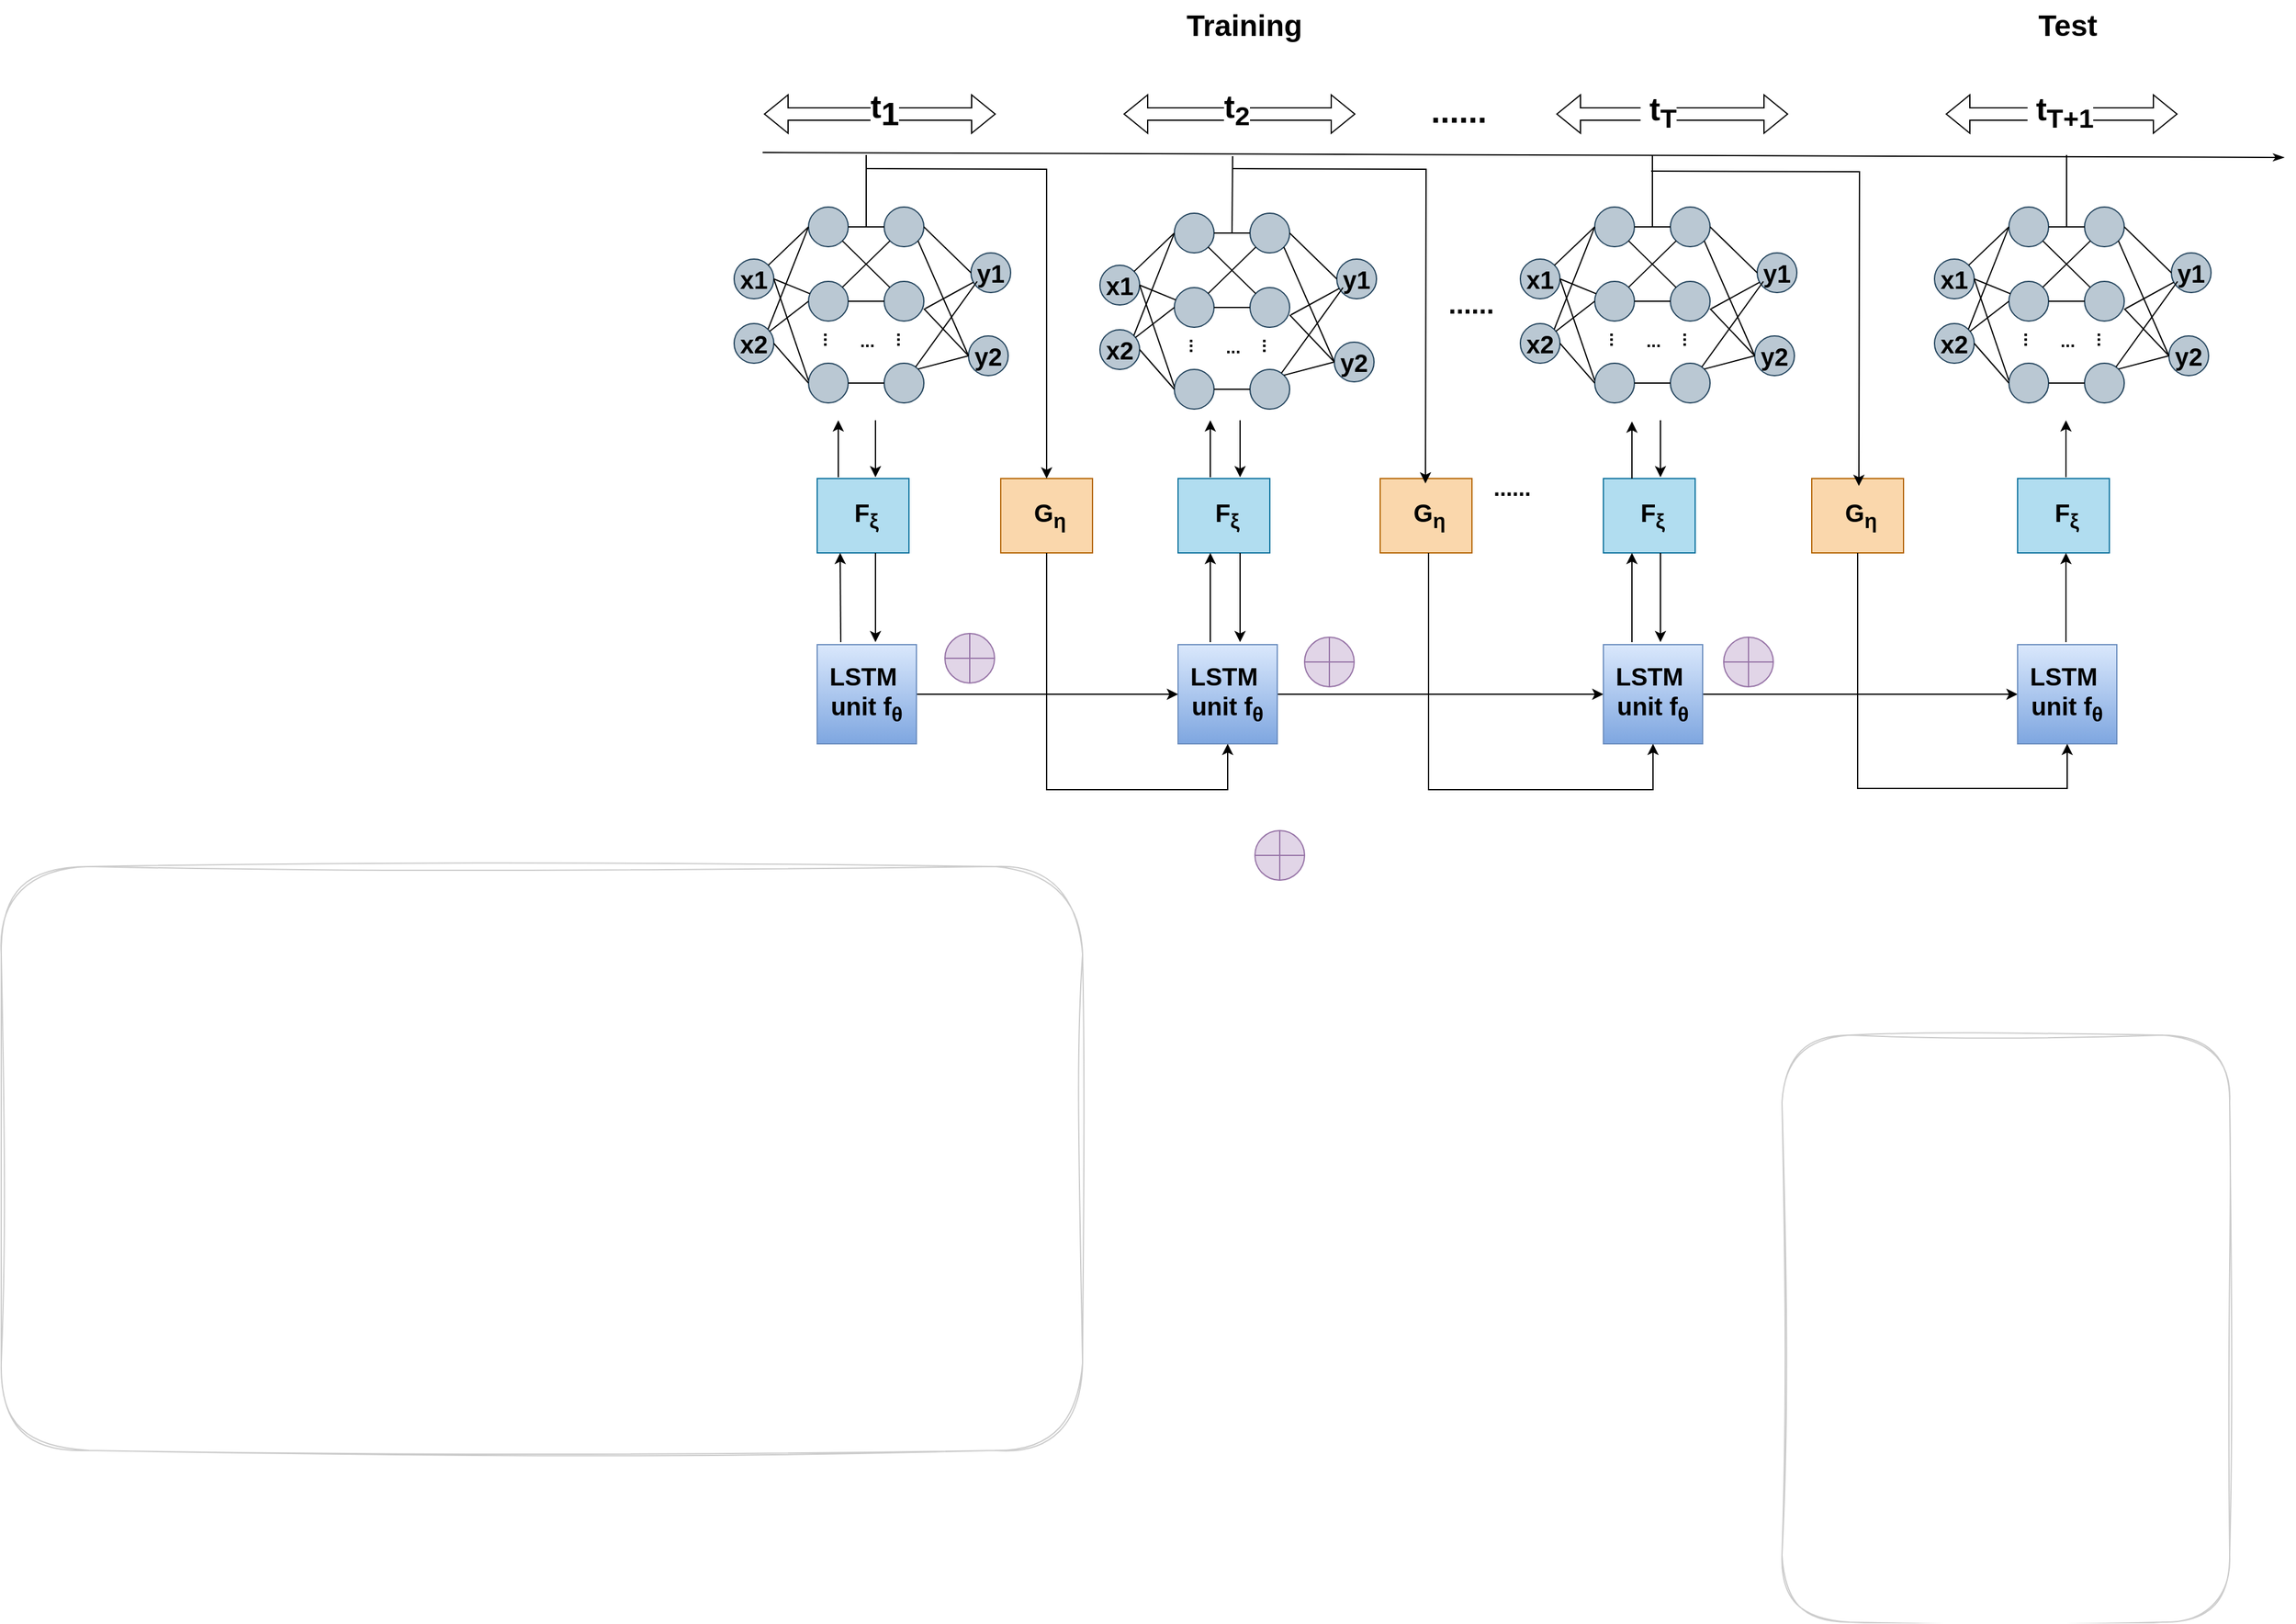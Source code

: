 <mxfile version="24.2.3" type="github">
  <diagram name="第 1 页" id="6YtAGA2pLDYQL2xqgKmg">
    <mxGraphModel dx="2218" dy="1138" grid="0" gridSize="10" guides="1" tooltips="1" connect="1" arrows="0" fold="1" page="0" pageScale="1" pageWidth="827" pageHeight="1169" background="none" math="0" shadow="0">
      <root>
        <mxCell id="0" />
        <mxCell id="1" parent="0" />
        <mxCell id="c_GTYrPAv1IX5h7zrbBX-275" style="edgeStyle=orthogonalEdgeStyle;rounded=0;orthogonalLoop=1;jettySize=auto;html=1;exitX=1;exitY=0.5;exitDx=0;exitDy=0;entryX=0;entryY=0.5;entryDx=0;entryDy=0;fontSize=18;fontStyle=1" parent="1" source="c_GTYrPAv1IX5h7zrbBX-12" target="c_GTYrPAv1IX5h7zrbBX-274" edge="1">
          <mxGeometry relative="1" as="geometry" />
        </mxCell>
        <mxCell id="c_GTYrPAv1IX5h7zrbBX-12" value="&lt;div style=&quot;font-size: 20px;&quot;&gt;&lt;font style=&quot;font-size: 20px;&quot;&gt;&lt;b&gt;&lt;font style=&quot;font-size: 20px;&quot;&gt;LSTM&amp;nbsp;&lt;/font&gt;&lt;/b&gt;&lt;/font&gt;&lt;/div&gt;&lt;div style=&quot;font-size: 20px;&quot;&gt;&lt;font style=&quot;font-size: 20px;&quot;&gt;&lt;b&gt;&lt;font style=&quot;font-size: 20px;&quot;&gt;unit f&lt;/font&gt;&lt;/b&gt;&lt;font style=&quot;font-size: 20px;&quot;&gt;&lt;b&gt;&lt;span class=&quot;content-right_2s-H4&quot;&gt;&lt;sub&gt;θ&lt;/sub&gt;&lt;/span&gt;&lt;/b&gt;&lt;/font&gt;&lt;/font&gt;&lt;/div&gt;" style="whiteSpace=wrap;html=1;aspect=fixed;fillColor=#dae8fc;strokeColor=#6c8ebf;gradientColor=#7ea6e0;" parent="1" vertex="1">
          <mxGeometry x="314" y="300" width="80" height="80" as="geometry" />
        </mxCell>
        <mxCell id="c_GTYrPAv1IX5h7zrbBX-23" value="&lt;font size=&quot;1&quot;&gt;&lt;b style=&quot;font-size: 20px;&quot;&gt;x1&lt;/b&gt;&lt;/font&gt;" style="ellipse;whiteSpace=wrap;html=1;aspect=fixed;fillColor=#bac8d3;strokeColor=#23445d;" parent="1" vertex="1">
          <mxGeometry x="-44" y="-11" width="32" height="32" as="geometry" />
        </mxCell>
        <mxCell id="c_GTYrPAv1IX5h7zrbBX-24" value="&lt;b&gt;&lt;font style=&quot;font-size: 20px;&quot;&gt;x2&lt;/font&gt;&lt;/b&gt;" style="ellipse;whiteSpace=wrap;html=1;aspect=fixed;fillColor=#bac8d3;strokeColor=#23445d;" parent="1" vertex="1">
          <mxGeometry x="-44" y="41" width="32" height="32" as="geometry" />
        </mxCell>
        <mxCell id="c_GTYrPAv1IX5h7zrbBX-39" style="rounded=0;orthogonalLoop=1;jettySize=auto;html=1;exitX=0;exitY=0.5;exitDx=0;exitDy=0;endArrow=none;endFill=0;" parent="1" source="c_GTYrPAv1IX5h7zrbBX-26" target="c_GTYrPAv1IX5h7zrbBX-23" edge="1">
          <mxGeometry relative="1" as="geometry" />
        </mxCell>
        <mxCell id="c_GTYrPAv1IX5h7zrbBX-26" value="" style="ellipse;whiteSpace=wrap;html=1;aspect=fixed;fillColor=#bac8d3;strokeColor=#23445d;" parent="1" vertex="1">
          <mxGeometry x="16" y="-53" width="32" height="32" as="geometry" />
        </mxCell>
        <mxCell id="c_GTYrPAv1IX5h7zrbBX-27" value="" style="ellipse;whiteSpace=wrap;html=1;aspect=fixed;fillColor=#bac8d3;strokeColor=#23445d;" parent="1" vertex="1">
          <mxGeometry x="16" y="7" width="32" height="32" as="geometry" />
        </mxCell>
        <mxCell id="c_GTYrPAv1IX5h7zrbBX-28" value="" style="ellipse;whiteSpace=wrap;html=1;aspect=fixed;fillColor=#bac8d3;strokeColor=#23445d;" parent="1" vertex="1">
          <mxGeometry x="16" y="73" width="32" height="32" as="geometry" />
        </mxCell>
        <mxCell id="c_GTYrPAv1IX5h7zrbBX-29" value="" style="ellipse;whiteSpace=wrap;html=1;aspect=fixed;fillColor=#bac8d3;strokeColor=#23445d;" parent="1" vertex="1">
          <mxGeometry x="77" y="-53" width="32" height="32" as="geometry" />
        </mxCell>
        <mxCell id="c_GTYrPAv1IX5h7zrbBX-30" value="" style="ellipse;whiteSpace=wrap;html=1;aspect=fixed;fillColor=#bac8d3;strokeColor=#23445d;" parent="1" vertex="1">
          <mxGeometry x="77" y="7" width="32" height="32" as="geometry" />
        </mxCell>
        <mxCell id="c_GTYrPAv1IX5h7zrbBX-31" value="" style="ellipse;whiteSpace=wrap;html=1;aspect=fixed;fillColor=#bac8d3;strokeColor=#23445d;" parent="1" vertex="1">
          <mxGeometry x="77" y="73" width="32" height="32" as="geometry" />
        </mxCell>
        <mxCell id="c_GTYrPAv1IX5h7zrbBX-35" value="&lt;b&gt;&lt;font style=&quot;font-size: 20px;&quot;&gt;y1&lt;/font&gt;&lt;/b&gt;" style="ellipse;whiteSpace=wrap;html=1;aspect=fixed;fillColor=#bac8d3;strokeColor=#23445d;" parent="1" vertex="1">
          <mxGeometry x="147" y="-16" width="32" height="32" as="geometry" />
        </mxCell>
        <mxCell id="c_GTYrPAv1IX5h7zrbBX-36" value="&lt;font style=&quot;font-size: 20px;&quot;&gt;&lt;b&gt;y2&lt;/b&gt;&lt;/font&gt;" style="ellipse;whiteSpace=wrap;html=1;aspect=fixed;fillColor=#bac8d3;strokeColor=#23445d;" parent="1" vertex="1">
          <mxGeometry x="145" y="51" width="32" height="32" as="geometry" />
        </mxCell>
        <mxCell id="c_GTYrPAv1IX5h7zrbBX-41" style="rounded=0;orthogonalLoop=1;jettySize=auto;html=1;endArrow=none;endFill=0;entryX=1;entryY=0.5;entryDx=0;entryDy=0;" parent="1" source="c_GTYrPAv1IX5h7zrbBX-27" target="c_GTYrPAv1IX5h7zrbBX-23" edge="1">
          <mxGeometry relative="1" as="geometry">
            <mxPoint x="26" y="-27" as="sourcePoint" />
            <mxPoint x="-6" y="4" as="targetPoint" />
          </mxGeometry>
        </mxCell>
        <mxCell id="c_GTYrPAv1IX5h7zrbBX-42" style="rounded=0;orthogonalLoop=1;jettySize=auto;html=1;exitX=0;exitY=0.438;exitDx=0;exitDy=0;endArrow=none;endFill=0;entryX=1;entryY=0.5;entryDx=0;entryDy=0;exitPerimeter=0;" parent="1" source="c_GTYrPAv1IX5h7zrbBX-28" target="c_GTYrPAv1IX5h7zrbBX-23" edge="1">
          <mxGeometry relative="1" as="geometry">
            <mxPoint x="36" y="-17" as="sourcePoint" />
            <mxPoint x="4" y="14" as="targetPoint" />
          </mxGeometry>
        </mxCell>
        <mxCell id="c_GTYrPAv1IX5h7zrbBX-43" style="rounded=0;orthogonalLoop=1;jettySize=auto;html=1;exitX=0;exitY=0.5;exitDx=0;exitDy=0;endArrow=none;endFill=0;entryX=1;entryY=0;entryDx=0;entryDy=0;" parent="1" source="c_GTYrPAv1IX5h7zrbBX-26" target="c_GTYrPAv1IX5h7zrbBX-24" edge="1">
          <mxGeometry relative="1" as="geometry">
            <mxPoint x="46" y="-7" as="sourcePoint" />
            <mxPoint x="14" y="24" as="targetPoint" />
          </mxGeometry>
        </mxCell>
        <mxCell id="c_GTYrPAv1IX5h7zrbBX-44" style="rounded=0;orthogonalLoop=1;jettySize=auto;html=1;endArrow=none;endFill=0;exitX=0;exitY=0.5;exitDx=0;exitDy=0;" parent="1" source="c_GTYrPAv1IX5h7zrbBX-27" target="c_GTYrPAv1IX5h7zrbBX-24" edge="1">
          <mxGeometry relative="1" as="geometry">
            <mxPoint x="19" y="30" as="sourcePoint" />
            <mxPoint x="24" y="34" as="targetPoint" />
          </mxGeometry>
        </mxCell>
        <mxCell id="c_GTYrPAv1IX5h7zrbBX-45" style="rounded=0;orthogonalLoop=1;jettySize=auto;html=1;exitX=0;exitY=0.5;exitDx=0;exitDy=0;endArrow=none;endFill=0;entryX=1;entryY=0.5;entryDx=0;entryDy=0;" parent="1" source="c_GTYrPAv1IX5h7zrbBX-28" target="c_GTYrPAv1IX5h7zrbBX-24" edge="1">
          <mxGeometry relative="1" as="geometry">
            <mxPoint x="14" y="33" as="sourcePoint" />
            <mxPoint x="-18" y="64" as="targetPoint" />
          </mxGeometry>
        </mxCell>
        <mxCell id="c_GTYrPAv1IX5h7zrbBX-47" style="rounded=0;orthogonalLoop=1;jettySize=auto;html=1;endArrow=none;endFill=0;" parent="1" source="c_GTYrPAv1IX5h7zrbBX-26" target="c_GTYrPAv1IX5h7zrbBX-29" edge="1">
          <mxGeometry relative="1" as="geometry">
            <mxPoint x="26" y="-27" as="sourcePoint" />
            <mxPoint x="-6" y="4" as="targetPoint" />
          </mxGeometry>
        </mxCell>
        <mxCell id="c_GTYrPAv1IX5h7zrbBX-50" style="rounded=0;orthogonalLoop=1;jettySize=auto;html=1;exitX=1;exitY=1;exitDx=0;exitDy=0;endArrow=none;endFill=0;" parent="1" source="c_GTYrPAv1IX5h7zrbBX-26" target="c_GTYrPAv1IX5h7zrbBX-30" edge="1">
          <mxGeometry relative="1" as="geometry">
            <mxPoint x="46" y="-7" as="sourcePoint" />
            <mxPoint x="14" y="24" as="targetPoint" />
          </mxGeometry>
        </mxCell>
        <mxCell id="c_GTYrPAv1IX5h7zrbBX-51" style="rounded=0;orthogonalLoop=1;jettySize=auto;html=1;exitX=0;exitY=1;exitDx=0;exitDy=0;endArrow=none;endFill=0;entryX=1;entryY=0;entryDx=0;entryDy=0;" parent="1" source="c_GTYrPAv1IX5h7zrbBX-29" target="c_GTYrPAv1IX5h7zrbBX-27" edge="1">
          <mxGeometry relative="1" as="geometry">
            <mxPoint x="56" y="3" as="sourcePoint" />
            <mxPoint x="24" y="34" as="targetPoint" />
          </mxGeometry>
        </mxCell>
        <mxCell id="c_GTYrPAv1IX5h7zrbBX-52" style="rounded=0;orthogonalLoop=1;jettySize=auto;html=1;endArrow=none;endFill=0;" parent="1" source="c_GTYrPAv1IX5h7zrbBX-30" target="c_GTYrPAv1IX5h7zrbBX-27" edge="1">
          <mxGeometry relative="1" as="geometry">
            <mxPoint x="66" y="13" as="sourcePoint" />
            <mxPoint x="34" y="44" as="targetPoint" />
          </mxGeometry>
        </mxCell>
        <mxCell id="c_GTYrPAv1IX5h7zrbBX-53" style="rounded=0;orthogonalLoop=1;jettySize=auto;html=1;exitX=0;exitY=0.5;exitDx=0;exitDy=0;endArrow=none;endFill=0;entryX=1;entryY=0.5;entryDx=0;entryDy=0;" parent="1" source="c_GTYrPAv1IX5h7zrbBX-31" target="c_GTYrPAv1IX5h7zrbBX-28" edge="1">
          <mxGeometry relative="1" as="geometry">
            <mxPoint x="76" y="23" as="sourcePoint" />
            <mxPoint x="44" y="54" as="targetPoint" />
          </mxGeometry>
        </mxCell>
        <mxCell id="c_GTYrPAv1IX5h7zrbBX-54" style="rounded=0;orthogonalLoop=1;jettySize=auto;html=1;endArrow=none;endFill=0;" parent="1" target="c_GTYrPAv1IX5h7zrbBX-35" edge="1">
          <mxGeometry relative="1" as="geometry">
            <mxPoint x="110" y="29" as="sourcePoint" />
            <mxPoint x="54" y="64" as="targetPoint" />
          </mxGeometry>
        </mxCell>
        <mxCell id="c_GTYrPAv1IX5h7zrbBX-55" style="rounded=0;orthogonalLoop=1;jettySize=auto;html=1;exitX=1;exitY=0.5;exitDx=0;exitDy=0;endArrow=none;endFill=0;entryX=0;entryY=0.5;entryDx=0;entryDy=0;" parent="1" source="c_GTYrPAv1IX5h7zrbBX-29" target="c_GTYrPAv1IX5h7zrbBX-35" edge="1">
          <mxGeometry relative="1" as="geometry">
            <mxPoint x="96" y="43" as="sourcePoint" />
            <mxPoint x="64" y="74" as="targetPoint" />
          </mxGeometry>
        </mxCell>
        <mxCell id="c_GTYrPAv1IX5h7zrbBX-56" style="rounded=0;orthogonalLoop=1;jettySize=auto;html=1;endArrow=none;endFill=0;" parent="1" target="c_GTYrPAv1IX5h7zrbBX-31" edge="1">
          <mxGeometry relative="1" as="geometry">
            <mxPoint x="152" y="7" as="sourcePoint" />
            <mxPoint x="74" y="84" as="targetPoint" />
          </mxGeometry>
        </mxCell>
        <mxCell id="c_GTYrPAv1IX5h7zrbBX-57" style="rounded=0;orthogonalLoop=1;jettySize=auto;html=1;endArrow=none;endFill=0;entryX=1;entryY=1;entryDx=0;entryDy=0;exitX=0;exitY=0.5;exitDx=0;exitDy=0;" parent="1" source="c_GTYrPAv1IX5h7zrbBX-36" target="c_GTYrPAv1IX5h7zrbBX-29" edge="1">
          <mxGeometry relative="1" as="geometry">
            <mxPoint x="116" y="63" as="sourcePoint" />
            <mxPoint x="84" y="94" as="targetPoint" />
          </mxGeometry>
        </mxCell>
        <mxCell id="c_GTYrPAv1IX5h7zrbBX-58" style="rounded=0;orthogonalLoop=1;jettySize=auto;html=1;exitX=0;exitY=0.5;exitDx=0;exitDy=0;endArrow=none;endFill=0;entryX=1;entryY=0.688;entryDx=0;entryDy=0;entryPerimeter=0;" parent="1" source="c_GTYrPAv1IX5h7zrbBX-36" target="c_GTYrPAv1IX5h7zrbBX-30" edge="1">
          <mxGeometry relative="1" as="geometry">
            <mxPoint x="126" y="73" as="sourcePoint" />
            <mxPoint x="94" y="104" as="targetPoint" />
          </mxGeometry>
        </mxCell>
        <mxCell id="c_GTYrPAv1IX5h7zrbBX-59" style="rounded=0;orthogonalLoop=1;jettySize=auto;html=1;exitX=0;exitY=0.5;exitDx=0;exitDy=0;endArrow=none;endFill=0;entryX=1;entryY=0;entryDx=0;entryDy=0;" parent="1" source="c_GTYrPAv1IX5h7zrbBX-36" target="c_GTYrPAv1IX5h7zrbBX-31" edge="1">
          <mxGeometry relative="1" as="geometry">
            <mxPoint x="136" y="83" as="sourcePoint" />
            <mxPoint x="104" y="114" as="targetPoint" />
          </mxGeometry>
        </mxCell>
        <mxCell id="c_GTYrPAv1IX5h7zrbBX-60" value="&lt;b&gt;&lt;font style=&quot;font-size: 14px;&quot;&gt;...&lt;/font&gt;&lt;/b&gt;" style="text;html=1;align=center;verticalAlign=middle;resizable=0;points=[];autosize=1;strokeColor=none;fillColor=none;rotation=90;" parent="1" vertex="1">
          <mxGeometry x="19" y="39" width="30" height="29" as="geometry" />
        </mxCell>
        <mxCell id="c_GTYrPAv1IX5h7zrbBX-61" value="&lt;font size=&quot;1&quot;&gt;&lt;b style=&quot;font-size: 14px;&quot;&gt;...&lt;/b&gt;&lt;/font&gt;" style="text;html=1;align=center;verticalAlign=middle;resizable=0;points=[];autosize=1;strokeColor=none;fillColor=none;rotation=90;" parent="1" vertex="1">
          <mxGeometry x="78" y="39" width="30" height="29" as="geometry" />
        </mxCell>
        <mxCell id="c_GTYrPAv1IX5h7zrbBX-62" value="&lt;font size=&quot;1&quot;&gt;&lt;b style=&quot;font-size: 14px;&quot;&gt;...&lt;/b&gt;&lt;/font&gt;" style="text;html=1;align=center;verticalAlign=middle;resizable=0;points=[];autosize=1;strokeColor=none;fillColor=none;" parent="1" vertex="1">
          <mxGeometry x="48" y="40" width="30" height="29" as="geometry" />
        </mxCell>
        <mxCell id="c_GTYrPAv1IX5h7zrbBX-69" style="rounded=0;orthogonalLoop=1;jettySize=auto;html=1;endArrow=none;endFill=0;" parent="1" edge="1">
          <mxGeometry relative="1" as="geometry">
            <mxPoint x="62.5" y="-37" as="sourcePoint" />
            <mxPoint x="62.5" y="-95" as="targetPoint" />
          </mxGeometry>
        </mxCell>
        <mxCell id="c_GTYrPAv1IX5h7zrbBX-72" style="rounded=0;orthogonalLoop=1;jettySize=auto;html=1;endArrow=none;endFill=0;exitX=0;exitY=0.5;exitDx=0;exitDy=0;entryX=1;entryY=0.5;entryDx=0;entryDy=0;startArrow=classic;startFill=1;" parent="1" source="c_GTYrPAv1IX5h7zrbBX-12" target="c_GTYrPAv1IX5h7zrbBX-7" edge="1">
          <mxGeometry relative="1" as="geometry">
            <mxPoint x="187" y="202" as="sourcePoint" />
            <mxPoint x="114" y="179" as="targetPoint" />
          </mxGeometry>
        </mxCell>
        <mxCell id="c_GTYrPAv1IX5h7zrbBX-73" style="rounded=0;orthogonalLoop=1;jettySize=auto;html=1;endArrow=none;endFill=0;startArrow=classicThin;startFill=1;" parent="1" edge="1">
          <mxGeometry relative="1" as="geometry">
            <mxPoint x="1206" y="-93" as="sourcePoint" />
            <mxPoint x="-21" y="-97" as="targetPoint" />
          </mxGeometry>
        </mxCell>
        <mxCell id="c_GTYrPAv1IX5h7zrbBX-7" value="&lt;div style=&quot;font-size: 20px;&quot;&gt;&lt;font style=&quot;font-size: 20px;&quot;&gt;&lt;b&gt;&lt;font style=&quot;font-size: 20px;&quot;&gt;LSTM&amp;nbsp;&lt;/font&gt;&lt;/b&gt;&lt;/font&gt;&lt;/div&gt;&lt;div style=&quot;font-size: 20px;&quot;&gt;&lt;font style=&quot;font-size: 20px;&quot;&gt;&lt;b&gt;&lt;font style=&quot;font-size: 20px;&quot;&gt;unit f&lt;/font&gt;&lt;/b&gt;&lt;font style=&quot;font-size: 20px;&quot;&gt;&lt;b&gt;&lt;span class=&quot;content-right_2s-H4&quot;&gt;&lt;sub&gt;θ&lt;/sub&gt;&lt;/span&gt;&lt;/b&gt;&lt;/font&gt;&lt;/font&gt;&lt;/div&gt;" style="whiteSpace=wrap;html=1;aspect=fixed;fillColor=#dae8fc;strokeColor=#6c8ebf;gradientColor=#7ea6e0;" parent="1" vertex="1">
          <mxGeometry x="23" y="300" width="80" height="80" as="geometry" />
        </mxCell>
        <mxCell id="c_GTYrPAv1IX5h7zrbBX-203" value="&lt;font style=&quot;font-size: 20px;&quot;&gt;&lt;b&gt;x1&lt;/b&gt;&lt;/font&gt;" style="ellipse;whiteSpace=wrap;html=1;aspect=fixed;fillColor=#bac8d3;strokeColor=#23445d;" parent="1" vertex="1">
          <mxGeometry x="251" y="-6" width="32" height="32" as="geometry" />
        </mxCell>
        <mxCell id="c_GTYrPAv1IX5h7zrbBX-204" value="&lt;font style=&quot;font-size: 20px;&quot;&gt;&lt;b&gt;x2&lt;/b&gt;&lt;/font&gt;" style="ellipse;whiteSpace=wrap;html=1;aspect=fixed;fillColor=#bac8d3;strokeColor=#23445d;" parent="1" vertex="1">
          <mxGeometry x="251" y="46" width="32" height="32" as="geometry" />
        </mxCell>
        <mxCell id="c_GTYrPAv1IX5h7zrbBX-205" style="rounded=0;orthogonalLoop=1;jettySize=auto;html=1;exitX=0;exitY=0.5;exitDx=0;exitDy=0;endArrow=none;endFill=0;" parent="1" source="c_GTYrPAv1IX5h7zrbBX-206" target="c_GTYrPAv1IX5h7zrbBX-203" edge="1">
          <mxGeometry relative="1" as="geometry" />
        </mxCell>
        <mxCell id="c_GTYrPAv1IX5h7zrbBX-206" value="" style="ellipse;whiteSpace=wrap;html=1;aspect=fixed;fillColor=#bac8d3;strokeColor=#23445d;" parent="1" vertex="1">
          <mxGeometry x="311" y="-48" width="32" height="32" as="geometry" />
        </mxCell>
        <mxCell id="c_GTYrPAv1IX5h7zrbBX-207" value="" style="ellipse;whiteSpace=wrap;html=1;aspect=fixed;fillColor=#bac8d3;strokeColor=#23445d;" parent="1" vertex="1">
          <mxGeometry x="311" y="12" width="32" height="32" as="geometry" />
        </mxCell>
        <mxCell id="c_GTYrPAv1IX5h7zrbBX-208" value="" style="ellipse;whiteSpace=wrap;html=1;aspect=fixed;fillColor=#bac8d3;strokeColor=#23445d;" parent="1" vertex="1">
          <mxGeometry x="311" y="78" width="32" height="32" as="geometry" />
        </mxCell>
        <mxCell id="c_GTYrPAv1IX5h7zrbBX-209" value="" style="ellipse;whiteSpace=wrap;html=1;aspect=fixed;fillColor=#bac8d3;strokeColor=#23445d;" parent="1" vertex="1">
          <mxGeometry x="372" y="-48" width="32" height="32" as="geometry" />
        </mxCell>
        <mxCell id="c_GTYrPAv1IX5h7zrbBX-210" value="" style="ellipse;whiteSpace=wrap;html=1;aspect=fixed;fillColor=#bac8d3;strokeColor=#23445d;" parent="1" vertex="1">
          <mxGeometry x="372" y="12" width="32" height="32" as="geometry" />
        </mxCell>
        <mxCell id="c_GTYrPAv1IX5h7zrbBX-211" value="" style="ellipse;whiteSpace=wrap;html=1;aspect=fixed;fillColor=#bac8d3;strokeColor=#23445d;" parent="1" vertex="1">
          <mxGeometry x="372" y="78" width="32" height="32" as="geometry" />
        </mxCell>
        <mxCell id="c_GTYrPAv1IX5h7zrbBX-212" value="&lt;font style=&quot;font-size: 20px;&quot;&gt;&lt;b&gt;y1&lt;/b&gt;&lt;/font&gt;" style="ellipse;whiteSpace=wrap;html=1;aspect=fixed;fillColor=#bac8d3;strokeColor=#23445d;" parent="1" vertex="1">
          <mxGeometry x="442" y="-11" width="32" height="32" as="geometry" />
        </mxCell>
        <mxCell id="c_GTYrPAv1IX5h7zrbBX-213" value="&lt;font style=&quot;font-size: 20px;&quot;&gt;&lt;b&gt;y2&lt;/b&gt;&lt;/font&gt;" style="ellipse;whiteSpace=wrap;html=1;aspect=fixed;fillColor=#bac8d3;strokeColor=#23445d;" parent="1" vertex="1">
          <mxGeometry x="440" y="56" width="32" height="32" as="geometry" />
        </mxCell>
        <mxCell id="c_GTYrPAv1IX5h7zrbBX-214" style="rounded=0;orthogonalLoop=1;jettySize=auto;html=1;endArrow=none;endFill=0;entryX=1;entryY=0.5;entryDx=0;entryDy=0;" parent="1" source="c_GTYrPAv1IX5h7zrbBX-207" target="c_GTYrPAv1IX5h7zrbBX-203" edge="1">
          <mxGeometry relative="1" as="geometry">
            <mxPoint x="321" y="-22" as="sourcePoint" />
            <mxPoint x="289" y="9" as="targetPoint" />
          </mxGeometry>
        </mxCell>
        <mxCell id="c_GTYrPAv1IX5h7zrbBX-215" style="rounded=0;orthogonalLoop=1;jettySize=auto;html=1;exitX=0;exitY=0.438;exitDx=0;exitDy=0;endArrow=none;endFill=0;entryX=1;entryY=0.5;entryDx=0;entryDy=0;exitPerimeter=0;" parent="1" source="c_GTYrPAv1IX5h7zrbBX-208" target="c_GTYrPAv1IX5h7zrbBX-203" edge="1">
          <mxGeometry relative="1" as="geometry">
            <mxPoint x="331" y="-12" as="sourcePoint" />
            <mxPoint x="299" y="19" as="targetPoint" />
          </mxGeometry>
        </mxCell>
        <mxCell id="c_GTYrPAv1IX5h7zrbBX-216" style="rounded=0;orthogonalLoop=1;jettySize=auto;html=1;exitX=0;exitY=0.5;exitDx=0;exitDy=0;endArrow=none;endFill=0;entryX=1;entryY=0;entryDx=0;entryDy=0;" parent="1" source="c_GTYrPAv1IX5h7zrbBX-206" target="c_GTYrPAv1IX5h7zrbBX-204" edge="1">
          <mxGeometry relative="1" as="geometry">
            <mxPoint x="341" y="-2" as="sourcePoint" />
            <mxPoint x="309" y="29" as="targetPoint" />
          </mxGeometry>
        </mxCell>
        <mxCell id="c_GTYrPAv1IX5h7zrbBX-217" style="rounded=0;orthogonalLoop=1;jettySize=auto;html=1;endArrow=none;endFill=0;exitX=0;exitY=0.5;exitDx=0;exitDy=0;" parent="1" source="c_GTYrPAv1IX5h7zrbBX-207" target="c_GTYrPAv1IX5h7zrbBX-204" edge="1">
          <mxGeometry relative="1" as="geometry">
            <mxPoint x="314" y="35" as="sourcePoint" />
            <mxPoint x="319" y="39" as="targetPoint" />
          </mxGeometry>
        </mxCell>
        <mxCell id="c_GTYrPAv1IX5h7zrbBX-218" style="rounded=0;orthogonalLoop=1;jettySize=auto;html=1;exitX=0;exitY=0.5;exitDx=0;exitDy=0;endArrow=none;endFill=0;entryX=1;entryY=0.5;entryDx=0;entryDy=0;" parent="1" source="c_GTYrPAv1IX5h7zrbBX-208" target="c_GTYrPAv1IX5h7zrbBX-204" edge="1">
          <mxGeometry relative="1" as="geometry">
            <mxPoint x="309" y="38" as="sourcePoint" />
            <mxPoint x="277" y="69" as="targetPoint" />
          </mxGeometry>
        </mxCell>
        <mxCell id="c_GTYrPAv1IX5h7zrbBX-219" style="rounded=0;orthogonalLoop=1;jettySize=auto;html=1;endArrow=none;endFill=0;" parent="1" source="c_GTYrPAv1IX5h7zrbBX-206" target="c_GTYrPAv1IX5h7zrbBX-209" edge="1">
          <mxGeometry relative="1" as="geometry">
            <mxPoint x="321" y="-22" as="sourcePoint" />
            <mxPoint x="289" y="9" as="targetPoint" />
          </mxGeometry>
        </mxCell>
        <mxCell id="c_GTYrPAv1IX5h7zrbBX-220" style="rounded=0;orthogonalLoop=1;jettySize=auto;html=1;exitX=1;exitY=1;exitDx=0;exitDy=0;endArrow=none;endFill=0;" parent="1" source="c_GTYrPAv1IX5h7zrbBX-206" target="c_GTYrPAv1IX5h7zrbBX-210" edge="1">
          <mxGeometry relative="1" as="geometry">
            <mxPoint x="341" y="-2" as="sourcePoint" />
            <mxPoint x="309" y="29" as="targetPoint" />
          </mxGeometry>
        </mxCell>
        <mxCell id="c_GTYrPAv1IX5h7zrbBX-221" style="rounded=0;orthogonalLoop=1;jettySize=auto;html=1;exitX=0;exitY=1;exitDx=0;exitDy=0;endArrow=none;endFill=0;entryX=1;entryY=0;entryDx=0;entryDy=0;" parent="1" source="c_GTYrPAv1IX5h7zrbBX-209" target="c_GTYrPAv1IX5h7zrbBX-207" edge="1">
          <mxGeometry relative="1" as="geometry">
            <mxPoint x="351" y="8" as="sourcePoint" />
            <mxPoint x="319" y="39" as="targetPoint" />
          </mxGeometry>
        </mxCell>
        <mxCell id="c_GTYrPAv1IX5h7zrbBX-222" style="rounded=0;orthogonalLoop=1;jettySize=auto;html=1;endArrow=none;endFill=0;" parent="1" source="c_GTYrPAv1IX5h7zrbBX-210" target="c_GTYrPAv1IX5h7zrbBX-207" edge="1">
          <mxGeometry relative="1" as="geometry">
            <mxPoint x="361" y="18" as="sourcePoint" />
            <mxPoint x="329" y="49" as="targetPoint" />
          </mxGeometry>
        </mxCell>
        <mxCell id="c_GTYrPAv1IX5h7zrbBX-223" style="rounded=0;orthogonalLoop=1;jettySize=auto;html=1;exitX=0;exitY=0.5;exitDx=0;exitDy=0;endArrow=none;endFill=0;entryX=1;entryY=0.5;entryDx=0;entryDy=0;" parent="1" source="c_GTYrPAv1IX5h7zrbBX-211" target="c_GTYrPAv1IX5h7zrbBX-208" edge="1">
          <mxGeometry relative="1" as="geometry">
            <mxPoint x="371" y="28" as="sourcePoint" />
            <mxPoint x="339" y="59" as="targetPoint" />
          </mxGeometry>
        </mxCell>
        <mxCell id="c_GTYrPAv1IX5h7zrbBX-224" style="rounded=0;orthogonalLoop=1;jettySize=auto;html=1;endArrow=none;endFill=0;" parent="1" target="c_GTYrPAv1IX5h7zrbBX-212" edge="1">
          <mxGeometry relative="1" as="geometry">
            <mxPoint x="405" y="34" as="sourcePoint" />
            <mxPoint x="349" y="69" as="targetPoint" />
          </mxGeometry>
        </mxCell>
        <mxCell id="c_GTYrPAv1IX5h7zrbBX-225" style="rounded=0;orthogonalLoop=1;jettySize=auto;html=1;exitX=1;exitY=0.5;exitDx=0;exitDy=0;endArrow=none;endFill=0;entryX=0;entryY=0.5;entryDx=0;entryDy=0;" parent="1" source="c_GTYrPAv1IX5h7zrbBX-209" target="c_GTYrPAv1IX5h7zrbBX-212" edge="1">
          <mxGeometry relative="1" as="geometry">
            <mxPoint x="391" y="48" as="sourcePoint" />
            <mxPoint x="359" y="79" as="targetPoint" />
          </mxGeometry>
        </mxCell>
        <mxCell id="c_GTYrPAv1IX5h7zrbBX-226" style="rounded=0;orthogonalLoop=1;jettySize=auto;html=1;endArrow=none;endFill=0;" parent="1" target="c_GTYrPAv1IX5h7zrbBX-211" edge="1">
          <mxGeometry relative="1" as="geometry">
            <mxPoint x="447" y="12" as="sourcePoint" />
            <mxPoint x="369" y="89" as="targetPoint" />
          </mxGeometry>
        </mxCell>
        <mxCell id="c_GTYrPAv1IX5h7zrbBX-227" style="rounded=0;orthogonalLoop=1;jettySize=auto;html=1;endArrow=none;endFill=0;entryX=1;entryY=1;entryDx=0;entryDy=0;exitX=0;exitY=0.5;exitDx=0;exitDy=0;" parent="1" source="c_GTYrPAv1IX5h7zrbBX-213" target="c_GTYrPAv1IX5h7zrbBX-209" edge="1">
          <mxGeometry relative="1" as="geometry">
            <mxPoint x="411" y="68" as="sourcePoint" />
            <mxPoint x="379" y="99" as="targetPoint" />
          </mxGeometry>
        </mxCell>
        <mxCell id="c_GTYrPAv1IX5h7zrbBX-228" style="rounded=0;orthogonalLoop=1;jettySize=auto;html=1;exitX=0;exitY=0.5;exitDx=0;exitDy=0;endArrow=none;endFill=0;entryX=1;entryY=0.688;entryDx=0;entryDy=0;entryPerimeter=0;" parent="1" source="c_GTYrPAv1IX5h7zrbBX-213" target="c_GTYrPAv1IX5h7zrbBX-210" edge="1">
          <mxGeometry relative="1" as="geometry">
            <mxPoint x="421" y="78" as="sourcePoint" />
            <mxPoint x="389" y="109" as="targetPoint" />
          </mxGeometry>
        </mxCell>
        <mxCell id="c_GTYrPAv1IX5h7zrbBX-229" style="rounded=0;orthogonalLoop=1;jettySize=auto;html=1;exitX=0;exitY=0.5;exitDx=0;exitDy=0;endArrow=none;endFill=0;entryX=1;entryY=0;entryDx=0;entryDy=0;" parent="1" source="c_GTYrPAv1IX5h7zrbBX-213" target="c_GTYrPAv1IX5h7zrbBX-211" edge="1">
          <mxGeometry relative="1" as="geometry">
            <mxPoint x="431" y="88" as="sourcePoint" />
            <mxPoint x="399" y="119" as="targetPoint" />
          </mxGeometry>
        </mxCell>
        <mxCell id="c_GTYrPAv1IX5h7zrbBX-230" value="&lt;b&gt;&lt;font style=&quot;font-size: 14px;&quot;&gt;...&lt;/font&gt;&lt;/b&gt;" style="text;html=1;align=center;verticalAlign=middle;resizable=0;points=[];autosize=1;strokeColor=none;fillColor=none;rotation=90;" parent="1" vertex="1">
          <mxGeometry x="314" y="44" width="30" height="29" as="geometry" />
        </mxCell>
        <mxCell id="c_GTYrPAv1IX5h7zrbBX-231" value="&lt;font size=&quot;1&quot;&gt;&lt;b style=&quot;font-size: 14px;&quot;&gt;...&lt;/b&gt;&lt;/font&gt;" style="text;html=1;align=center;verticalAlign=middle;resizable=0;points=[];autosize=1;strokeColor=none;fillColor=none;rotation=90;" parent="1" vertex="1">
          <mxGeometry x="373" y="44" width="30" height="29" as="geometry" />
        </mxCell>
        <mxCell id="c_GTYrPAv1IX5h7zrbBX-232" value="&lt;font size=&quot;1&quot;&gt;&lt;b style=&quot;font-size: 14px;&quot;&gt;...&lt;/b&gt;&lt;/font&gt;" style="text;html=1;align=center;verticalAlign=middle;resizable=0;points=[];autosize=1;strokeColor=none;fillColor=none;" parent="1" vertex="1">
          <mxGeometry x="343" y="45" width="30" height="29" as="geometry" />
        </mxCell>
        <mxCell id="c_GTYrPAv1IX5h7zrbBX-233" style="rounded=0;orthogonalLoop=1;jettySize=auto;html=1;endArrow=none;endFill=0;" parent="1" edge="1">
          <mxGeometry relative="1" as="geometry">
            <mxPoint x="357.5" y="-32" as="sourcePoint" />
            <mxPoint x="358" y="-94" as="targetPoint" />
          </mxGeometry>
        </mxCell>
        <mxCell id="c_GTYrPAv1IX5h7zrbBX-240" value="&lt;font style=&quot;font-size: 20px;&quot;&gt;&lt;b&gt;x1&lt;/b&gt;&lt;/font&gt;" style="ellipse;whiteSpace=wrap;html=1;aspect=fixed;fillColor=#bac8d3;strokeColor=#23445d;" parent="1" vertex="1">
          <mxGeometry x="590" y="-11" width="32" height="32" as="geometry" />
        </mxCell>
        <mxCell id="c_GTYrPAv1IX5h7zrbBX-241" value="&lt;font style=&quot;font-size: 20px;&quot;&gt;&lt;b&gt;x2&lt;/b&gt;&lt;/font&gt;" style="ellipse;whiteSpace=wrap;html=1;aspect=fixed;fillColor=#bac8d3;strokeColor=#23445d;" parent="1" vertex="1">
          <mxGeometry x="590" y="41" width="32" height="32" as="geometry" />
        </mxCell>
        <mxCell id="c_GTYrPAv1IX5h7zrbBX-242" style="rounded=0;orthogonalLoop=1;jettySize=auto;html=1;exitX=0;exitY=0.5;exitDx=0;exitDy=0;endArrow=none;endFill=0;" parent="1" source="c_GTYrPAv1IX5h7zrbBX-243" target="c_GTYrPAv1IX5h7zrbBX-240" edge="1">
          <mxGeometry relative="1" as="geometry" />
        </mxCell>
        <mxCell id="c_GTYrPAv1IX5h7zrbBX-243" value="" style="ellipse;whiteSpace=wrap;html=1;aspect=fixed;fillColor=#bac8d3;strokeColor=#23445d;" parent="1" vertex="1">
          <mxGeometry x="650" y="-53" width="32" height="32" as="geometry" />
        </mxCell>
        <mxCell id="c_GTYrPAv1IX5h7zrbBX-244" value="" style="ellipse;whiteSpace=wrap;html=1;aspect=fixed;fillColor=#bac8d3;strokeColor=#23445d;" parent="1" vertex="1">
          <mxGeometry x="650" y="7" width="32" height="32" as="geometry" />
        </mxCell>
        <mxCell id="c_GTYrPAv1IX5h7zrbBX-245" value="" style="ellipse;whiteSpace=wrap;html=1;aspect=fixed;fillColor=#bac8d3;strokeColor=#23445d;" parent="1" vertex="1">
          <mxGeometry x="650" y="73" width="32" height="32" as="geometry" />
        </mxCell>
        <mxCell id="c_GTYrPAv1IX5h7zrbBX-246" value="" style="ellipse;whiteSpace=wrap;html=1;aspect=fixed;fillColor=#bac8d3;strokeColor=#23445d;" parent="1" vertex="1">
          <mxGeometry x="711" y="-53" width="32" height="32" as="geometry" />
        </mxCell>
        <mxCell id="c_GTYrPAv1IX5h7zrbBX-247" value="" style="ellipse;whiteSpace=wrap;html=1;aspect=fixed;fillColor=#bac8d3;strokeColor=#23445d;" parent="1" vertex="1">
          <mxGeometry x="711" y="7" width="32" height="32" as="geometry" />
        </mxCell>
        <mxCell id="c_GTYrPAv1IX5h7zrbBX-248" value="" style="ellipse;whiteSpace=wrap;html=1;aspect=fixed;fillColor=#bac8d3;strokeColor=#23445d;" parent="1" vertex="1">
          <mxGeometry x="711" y="73" width="32" height="32" as="geometry" />
        </mxCell>
        <mxCell id="c_GTYrPAv1IX5h7zrbBX-249" value="&lt;font style=&quot;font-size: 20px;&quot;&gt;&lt;b&gt;y1&lt;/b&gt;&lt;/font&gt;" style="ellipse;whiteSpace=wrap;html=1;aspect=fixed;fillColor=#bac8d3;strokeColor=#23445d;" parent="1" vertex="1">
          <mxGeometry x="781" y="-16" width="32" height="32" as="geometry" />
        </mxCell>
        <mxCell id="c_GTYrPAv1IX5h7zrbBX-250" value="&lt;font style=&quot;font-size: 20px;&quot;&gt;&lt;b&gt;y2&lt;/b&gt;&lt;/font&gt;" style="ellipse;whiteSpace=wrap;html=1;aspect=fixed;fillColor=#bac8d3;strokeColor=#23445d;" parent="1" vertex="1">
          <mxGeometry x="779" y="51" width="32" height="32" as="geometry" />
        </mxCell>
        <mxCell id="c_GTYrPAv1IX5h7zrbBX-251" style="rounded=0;orthogonalLoop=1;jettySize=auto;html=1;endArrow=none;endFill=0;entryX=1;entryY=0.5;entryDx=0;entryDy=0;" parent="1" source="c_GTYrPAv1IX5h7zrbBX-244" target="c_GTYrPAv1IX5h7zrbBX-240" edge="1">
          <mxGeometry relative="1" as="geometry">
            <mxPoint x="660" y="-27" as="sourcePoint" />
            <mxPoint x="628" y="4" as="targetPoint" />
          </mxGeometry>
        </mxCell>
        <mxCell id="c_GTYrPAv1IX5h7zrbBX-252" style="rounded=0;orthogonalLoop=1;jettySize=auto;html=1;exitX=0;exitY=0.438;exitDx=0;exitDy=0;endArrow=none;endFill=0;entryX=1;entryY=0.5;entryDx=0;entryDy=0;exitPerimeter=0;" parent="1" source="c_GTYrPAv1IX5h7zrbBX-245" target="c_GTYrPAv1IX5h7zrbBX-240" edge="1">
          <mxGeometry relative="1" as="geometry">
            <mxPoint x="670" y="-17" as="sourcePoint" />
            <mxPoint x="638" y="14" as="targetPoint" />
          </mxGeometry>
        </mxCell>
        <mxCell id="c_GTYrPAv1IX5h7zrbBX-253" style="rounded=0;orthogonalLoop=1;jettySize=auto;html=1;exitX=0;exitY=0.5;exitDx=0;exitDy=0;endArrow=none;endFill=0;entryX=1;entryY=0;entryDx=0;entryDy=0;" parent="1" source="c_GTYrPAv1IX5h7zrbBX-243" target="c_GTYrPAv1IX5h7zrbBX-241" edge="1">
          <mxGeometry relative="1" as="geometry">
            <mxPoint x="680" y="-7" as="sourcePoint" />
            <mxPoint x="648" y="24" as="targetPoint" />
          </mxGeometry>
        </mxCell>
        <mxCell id="c_GTYrPAv1IX5h7zrbBX-254" style="rounded=0;orthogonalLoop=1;jettySize=auto;html=1;endArrow=none;endFill=0;exitX=0;exitY=0.5;exitDx=0;exitDy=0;" parent="1" source="c_GTYrPAv1IX5h7zrbBX-244" target="c_GTYrPAv1IX5h7zrbBX-241" edge="1">
          <mxGeometry relative="1" as="geometry">
            <mxPoint x="653" y="30" as="sourcePoint" />
            <mxPoint x="658" y="34" as="targetPoint" />
          </mxGeometry>
        </mxCell>
        <mxCell id="c_GTYrPAv1IX5h7zrbBX-255" style="rounded=0;orthogonalLoop=1;jettySize=auto;html=1;exitX=0;exitY=0.5;exitDx=0;exitDy=0;endArrow=none;endFill=0;entryX=1;entryY=0.5;entryDx=0;entryDy=0;" parent="1" source="c_GTYrPAv1IX5h7zrbBX-245" target="c_GTYrPAv1IX5h7zrbBX-241" edge="1">
          <mxGeometry relative="1" as="geometry">
            <mxPoint x="648" y="33" as="sourcePoint" />
            <mxPoint x="616" y="64" as="targetPoint" />
          </mxGeometry>
        </mxCell>
        <mxCell id="c_GTYrPAv1IX5h7zrbBX-256" style="rounded=0;orthogonalLoop=1;jettySize=auto;html=1;endArrow=none;endFill=0;" parent="1" source="c_GTYrPAv1IX5h7zrbBX-243" target="c_GTYrPAv1IX5h7zrbBX-246" edge="1">
          <mxGeometry relative="1" as="geometry">
            <mxPoint x="660" y="-27" as="sourcePoint" />
            <mxPoint x="628" y="4" as="targetPoint" />
          </mxGeometry>
        </mxCell>
        <mxCell id="c_GTYrPAv1IX5h7zrbBX-257" style="rounded=0;orthogonalLoop=1;jettySize=auto;html=1;exitX=1;exitY=1;exitDx=0;exitDy=0;endArrow=none;endFill=0;" parent="1" source="c_GTYrPAv1IX5h7zrbBX-243" target="c_GTYrPAv1IX5h7zrbBX-247" edge="1">
          <mxGeometry relative="1" as="geometry">
            <mxPoint x="680" y="-7" as="sourcePoint" />
            <mxPoint x="648" y="24" as="targetPoint" />
          </mxGeometry>
        </mxCell>
        <mxCell id="c_GTYrPAv1IX5h7zrbBX-258" style="rounded=0;orthogonalLoop=1;jettySize=auto;html=1;exitX=0;exitY=1;exitDx=0;exitDy=0;endArrow=none;endFill=0;entryX=1;entryY=0;entryDx=0;entryDy=0;" parent="1" source="c_GTYrPAv1IX5h7zrbBX-246" target="c_GTYrPAv1IX5h7zrbBX-244" edge="1">
          <mxGeometry relative="1" as="geometry">
            <mxPoint x="690" y="3" as="sourcePoint" />
            <mxPoint x="658" y="34" as="targetPoint" />
          </mxGeometry>
        </mxCell>
        <mxCell id="c_GTYrPAv1IX5h7zrbBX-259" style="rounded=0;orthogonalLoop=1;jettySize=auto;html=1;endArrow=none;endFill=0;" parent="1" source="c_GTYrPAv1IX5h7zrbBX-247" target="c_GTYrPAv1IX5h7zrbBX-244" edge="1">
          <mxGeometry relative="1" as="geometry">
            <mxPoint x="700" y="13" as="sourcePoint" />
            <mxPoint x="668" y="44" as="targetPoint" />
          </mxGeometry>
        </mxCell>
        <mxCell id="c_GTYrPAv1IX5h7zrbBX-260" style="rounded=0;orthogonalLoop=1;jettySize=auto;html=1;exitX=0;exitY=0.5;exitDx=0;exitDy=0;endArrow=none;endFill=0;entryX=1;entryY=0.5;entryDx=0;entryDy=0;" parent="1" source="c_GTYrPAv1IX5h7zrbBX-248" target="c_GTYrPAv1IX5h7zrbBX-245" edge="1">
          <mxGeometry relative="1" as="geometry">
            <mxPoint x="710" y="23" as="sourcePoint" />
            <mxPoint x="678" y="54" as="targetPoint" />
          </mxGeometry>
        </mxCell>
        <mxCell id="c_GTYrPAv1IX5h7zrbBX-261" style="rounded=0;orthogonalLoop=1;jettySize=auto;html=1;endArrow=none;endFill=0;" parent="1" target="c_GTYrPAv1IX5h7zrbBX-249" edge="1">
          <mxGeometry relative="1" as="geometry">
            <mxPoint x="744" y="29" as="sourcePoint" />
            <mxPoint x="688" y="64" as="targetPoint" />
          </mxGeometry>
        </mxCell>
        <mxCell id="c_GTYrPAv1IX5h7zrbBX-262" style="rounded=0;orthogonalLoop=1;jettySize=auto;html=1;exitX=1;exitY=0.5;exitDx=0;exitDy=0;endArrow=none;endFill=0;entryX=0;entryY=0.5;entryDx=0;entryDy=0;" parent="1" source="c_GTYrPAv1IX5h7zrbBX-246" target="c_GTYrPAv1IX5h7zrbBX-249" edge="1">
          <mxGeometry relative="1" as="geometry">
            <mxPoint x="730" y="43" as="sourcePoint" />
            <mxPoint x="698" y="74" as="targetPoint" />
          </mxGeometry>
        </mxCell>
        <mxCell id="c_GTYrPAv1IX5h7zrbBX-263" style="rounded=0;orthogonalLoop=1;jettySize=auto;html=1;endArrow=none;endFill=0;" parent="1" target="c_GTYrPAv1IX5h7zrbBX-248" edge="1">
          <mxGeometry relative="1" as="geometry">
            <mxPoint x="786" y="7" as="sourcePoint" />
            <mxPoint x="708" y="84" as="targetPoint" />
          </mxGeometry>
        </mxCell>
        <mxCell id="c_GTYrPAv1IX5h7zrbBX-264" style="rounded=0;orthogonalLoop=1;jettySize=auto;html=1;endArrow=none;endFill=0;entryX=1;entryY=1;entryDx=0;entryDy=0;exitX=0;exitY=0.5;exitDx=0;exitDy=0;" parent="1" source="c_GTYrPAv1IX5h7zrbBX-250" target="c_GTYrPAv1IX5h7zrbBX-246" edge="1">
          <mxGeometry relative="1" as="geometry">
            <mxPoint x="750" y="63" as="sourcePoint" />
            <mxPoint x="718" y="94" as="targetPoint" />
          </mxGeometry>
        </mxCell>
        <mxCell id="c_GTYrPAv1IX5h7zrbBX-265" style="rounded=0;orthogonalLoop=1;jettySize=auto;html=1;exitX=0;exitY=0.5;exitDx=0;exitDy=0;endArrow=none;endFill=0;entryX=1;entryY=0.688;entryDx=0;entryDy=0;entryPerimeter=0;" parent="1" source="c_GTYrPAv1IX5h7zrbBX-250" target="c_GTYrPAv1IX5h7zrbBX-247" edge="1">
          <mxGeometry relative="1" as="geometry">
            <mxPoint x="760" y="73" as="sourcePoint" />
            <mxPoint x="728" y="104" as="targetPoint" />
          </mxGeometry>
        </mxCell>
        <mxCell id="c_GTYrPAv1IX5h7zrbBX-266" style="rounded=0;orthogonalLoop=1;jettySize=auto;html=1;exitX=0;exitY=0.5;exitDx=0;exitDy=0;endArrow=none;endFill=0;entryX=1;entryY=0;entryDx=0;entryDy=0;" parent="1" source="c_GTYrPAv1IX5h7zrbBX-250" target="c_GTYrPAv1IX5h7zrbBX-248" edge="1">
          <mxGeometry relative="1" as="geometry">
            <mxPoint x="770" y="83" as="sourcePoint" />
            <mxPoint x="738" y="114" as="targetPoint" />
          </mxGeometry>
        </mxCell>
        <mxCell id="c_GTYrPAv1IX5h7zrbBX-267" value="&lt;b&gt;&lt;font style=&quot;font-size: 14px;&quot;&gt;...&lt;/font&gt;&lt;/b&gt;" style="text;html=1;align=center;verticalAlign=middle;resizable=0;points=[];autosize=1;strokeColor=none;fillColor=none;rotation=90;" parent="1" vertex="1">
          <mxGeometry x="653" y="39" width="30" height="29" as="geometry" />
        </mxCell>
        <mxCell id="c_GTYrPAv1IX5h7zrbBX-268" value="&lt;font size=&quot;1&quot;&gt;&lt;b style=&quot;font-size: 14px;&quot;&gt;...&lt;/b&gt;&lt;/font&gt;" style="text;html=1;align=center;verticalAlign=middle;resizable=0;points=[];autosize=1;strokeColor=none;fillColor=none;rotation=90;" parent="1" vertex="1">
          <mxGeometry x="712" y="39" width="30" height="29" as="geometry" />
        </mxCell>
        <mxCell id="c_GTYrPAv1IX5h7zrbBX-269" value="&lt;font size=&quot;1&quot;&gt;&lt;b style=&quot;font-size: 14px;&quot;&gt;...&lt;/b&gt;&lt;/font&gt;" style="text;html=1;align=center;verticalAlign=middle;resizable=0;points=[];autosize=1;strokeColor=none;fillColor=none;" parent="1" vertex="1">
          <mxGeometry x="682" y="40" width="30" height="29" as="geometry" />
        </mxCell>
        <mxCell id="c_GTYrPAv1IX5h7zrbBX-271" style="rounded=0;orthogonalLoop=1;jettySize=auto;html=1;endArrow=none;endFill=0;" parent="1" edge="1">
          <mxGeometry relative="1" as="geometry">
            <mxPoint x="696.5" y="-37" as="sourcePoint" />
            <mxPoint x="696.5" y="-95" as="targetPoint" />
          </mxGeometry>
        </mxCell>
        <mxCell id="c_GTYrPAv1IX5h7zrbBX-315" style="edgeStyle=orthogonalEdgeStyle;rounded=0;orthogonalLoop=1;jettySize=auto;html=1;exitX=1;exitY=0.5;exitDx=0;exitDy=0;" parent="1" source="c_GTYrPAv1IX5h7zrbBX-274" target="c_GTYrPAv1IX5h7zrbBX-312" edge="1">
          <mxGeometry relative="1" as="geometry" />
        </mxCell>
        <mxCell id="c_GTYrPAv1IX5h7zrbBX-274" value="&lt;div style=&quot;font-size: 20px;&quot;&gt;&lt;font style=&quot;font-size: 20px;&quot;&gt;&lt;b&gt;&lt;font style=&quot;font-size: 20px;&quot;&gt;LSTM&amp;nbsp;&lt;/font&gt;&lt;/b&gt;&lt;/font&gt;&lt;/div&gt;&lt;div style=&quot;font-size: 20px;&quot;&gt;&lt;font style=&quot;font-size: 20px;&quot;&gt;&lt;b&gt;&lt;font style=&quot;font-size: 20px;&quot;&gt;unit f&lt;/font&gt;&lt;/b&gt;&lt;font style=&quot;font-size: 20px;&quot;&gt;&lt;b&gt;&lt;span class=&quot;content-right_2s-H4&quot;&gt;&lt;sub&gt;θ&lt;/sub&gt;&lt;/span&gt;&lt;/b&gt;&lt;/font&gt;&lt;/font&gt;&lt;/div&gt;" style="whiteSpace=wrap;html=1;aspect=fixed;fillColor=#dae8fc;strokeColor=#6c8ebf;gradientColor=#7ea6e0;" parent="1" vertex="1">
          <mxGeometry x="657" y="300" width="80" height="80" as="geometry" />
        </mxCell>
        <mxCell id="c_GTYrPAv1IX5h7zrbBX-278" value="&lt;font style=&quot;font-size: 20px;&quot;&gt;&lt;b&gt;x1&lt;/b&gt;&lt;/font&gt;" style="ellipse;whiteSpace=wrap;html=1;aspect=fixed;fillColor=#bac8d3;strokeColor=#23445d;" parent="1" vertex="1">
          <mxGeometry x="924" y="-11" width="32" height="32" as="geometry" />
        </mxCell>
        <mxCell id="c_GTYrPAv1IX5h7zrbBX-279" value="&lt;font style=&quot;font-size: 20px;&quot;&gt;&lt;b&gt;x2&lt;/b&gt;&lt;/font&gt;" style="ellipse;whiteSpace=wrap;html=1;aspect=fixed;fillColor=#bac8d3;strokeColor=#23445d;" parent="1" vertex="1">
          <mxGeometry x="924" y="41" width="32" height="32" as="geometry" />
        </mxCell>
        <mxCell id="c_GTYrPAv1IX5h7zrbBX-280" style="rounded=0;orthogonalLoop=1;jettySize=auto;html=1;exitX=0;exitY=0.5;exitDx=0;exitDy=0;endArrow=none;endFill=0;" parent="1" source="c_GTYrPAv1IX5h7zrbBX-281" target="c_GTYrPAv1IX5h7zrbBX-278" edge="1">
          <mxGeometry relative="1" as="geometry" />
        </mxCell>
        <mxCell id="c_GTYrPAv1IX5h7zrbBX-281" value="" style="ellipse;whiteSpace=wrap;html=1;aspect=fixed;fillColor=#bac8d3;strokeColor=#23445d;" parent="1" vertex="1">
          <mxGeometry x="984" y="-53" width="32" height="32" as="geometry" />
        </mxCell>
        <mxCell id="c_GTYrPAv1IX5h7zrbBX-282" value="" style="ellipse;whiteSpace=wrap;html=1;aspect=fixed;fillColor=#bac8d3;strokeColor=#23445d;" parent="1" vertex="1">
          <mxGeometry x="984" y="7" width="32" height="32" as="geometry" />
        </mxCell>
        <mxCell id="c_GTYrPAv1IX5h7zrbBX-283" value="" style="ellipse;whiteSpace=wrap;html=1;aspect=fixed;fillColor=#bac8d3;strokeColor=#23445d;" parent="1" vertex="1">
          <mxGeometry x="984" y="73" width="32" height="32" as="geometry" />
        </mxCell>
        <mxCell id="c_GTYrPAv1IX5h7zrbBX-284" value="" style="ellipse;whiteSpace=wrap;html=1;aspect=fixed;fillColor=#bac8d3;strokeColor=#23445d;" parent="1" vertex="1">
          <mxGeometry x="1045" y="-53" width="32" height="32" as="geometry" />
        </mxCell>
        <mxCell id="c_GTYrPAv1IX5h7zrbBX-285" value="" style="ellipse;whiteSpace=wrap;html=1;aspect=fixed;fillColor=#bac8d3;strokeColor=#23445d;" parent="1" vertex="1">
          <mxGeometry x="1045" y="7" width="32" height="32" as="geometry" />
        </mxCell>
        <mxCell id="c_GTYrPAv1IX5h7zrbBX-286" value="" style="ellipse;whiteSpace=wrap;html=1;aspect=fixed;fillColor=#bac8d3;strokeColor=#23445d;" parent="1" vertex="1">
          <mxGeometry x="1045" y="73" width="32" height="32" as="geometry" />
        </mxCell>
        <mxCell id="c_GTYrPAv1IX5h7zrbBX-287" value="&lt;font style=&quot;font-size: 20px;&quot;&gt;&lt;b&gt;y1&lt;/b&gt;&lt;/font&gt;" style="ellipse;whiteSpace=wrap;html=1;aspect=fixed;fillColor=#bac8d3;strokeColor=#23445d;" parent="1" vertex="1">
          <mxGeometry x="1115" y="-16" width="32" height="32" as="geometry" />
        </mxCell>
        <mxCell id="c_GTYrPAv1IX5h7zrbBX-288" value="&lt;font style=&quot;font-size: 20px;&quot;&gt;&lt;b&gt;y2&lt;/b&gt;&lt;/font&gt;" style="ellipse;whiteSpace=wrap;html=1;aspect=fixed;fillColor=#bac8d3;strokeColor=#23445d;" parent="1" vertex="1">
          <mxGeometry x="1113" y="51" width="32" height="32" as="geometry" />
        </mxCell>
        <mxCell id="c_GTYrPAv1IX5h7zrbBX-289" style="rounded=0;orthogonalLoop=1;jettySize=auto;html=1;endArrow=none;endFill=0;entryX=1;entryY=0.5;entryDx=0;entryDy=0;" parent="1" source="c_GTYrPAv1IX5h7zrbBX-282" target="c_GTYrPAv1IX5h7zrbBX-278" edge="1">
          <mxGeometry relative="1" as="geometry">
            <mxPoint x="994" y="-27" as="sourcePoint" />
            <mxPoint x="962" y="4" as="targetPoint" />
          </mxGeometry>
        </mxCell>
        <mxCell id="c_GTYrPAv1IX5h7zrbBX-290" style="rounded=0;orthogonalLoop=1;jettySize=auto;html=1;exitX=0;exitY=0.438;exitDx=0;exitDy=0;endArrow=none;endFill=0;entryX=1;entryY=0.5;entryDx=0;entryDy=0;exitPerimeter=0;" parent="1" source="c_GTYrPAv1IX5h7zrbBX-283" target="c_GTYrPAv1IX5h7zrbBX-278" edge="1">
          <mxGeometry relative="1" as="geometry">
            <mxPoint x="1004" y="-17" as="sourcePoint" />
            <mxPoint x="972" y="14" as="targetPoint" />
          </mxGeometry>
        </mxCell>
        <mxCell id="c_GTYrPAv1IX5h7zrbBX-291" style="rounded=0;orthogonalLoop=1;jettySize=auto;html=1;exitX=0;exitY=0.5;exitDx=0;exitDy=0;endArrow=none;endFill=0;entryX=1;entryY=0;entryDx=0;entryDy=0;" parent="1" source="c_GTYrPAv1IX5h7zrbBX-281" target="c_GTYrPAv1IX5h7zrbBX-279" edge="1">
          <mxGeometry relative="1" as="geometry">
            <mxPoint x="1014" y="-7" as="sourcePoint" />
            <mxPoint x="982" y="24" as="targetPoint" />
          </mxGeometry>
        </mxCell>
        <mxCell id="c_GTYrPAv1IX5h7zrbBX-292" style="rounded=0;orthogonalLoop=1;jettySize=auto;html=1;endArrow=none;endFill=0;exitX=0;exitY=0.5;exitDx=0;exitDy=0;" parent="1" source="c_GTYrPAv1IX5h7zrbBX-282" target="c_GTYrPAv1IX5h7zrbBX-279" edge="1">
          <mxGeometry relative="1" as="geometry">
            <mxPoint x="987" y="30" as="sourcePoint" />
            <mxPoint x="992" y="34" as="targetPoint" />
          </mxGeometry>
        </mxCell>
        <mxCell id="c_GTYrPAv1IX5h7zrbBX-293" style="rounded=0;orthogonalLoop=1;jettySize=auto;html=1;exitX=0;exitY=0.5;exitDx=0;exitDy=0;endArrow=none;endFill=0;entryX=1;entryY=0.5;entryDx=0;entryDy=0;" parent="1" source="c_GTYrPAv1IX5h7zrbBX-283" target="c_GTYrPAv1IX5h7zrbBX-279" edge="1">
          <mxGeometry relative="1" as="geometry">
            <mxPoint x="982" y="33" as="sourcePoint" />
            <mxPoint x="950" y="64" as="targetPoint" />
          </mxGeometry>
        </mxCell>
        <mxCell id="c_GTYrPAv1IX5h7zrbBX-294" style="rounded=0;orthogonalLoop=1;jettySize=auto;html=1;endArrow=none;endFill=0;" parent="1" source="c_GTYrPAv1IX5h7zrbBX-281" target="c_GTYrPAv1IX5h7zrbBX-284" edge="1">
          <mxGeometry relative="1" as="geometry">
            <mxPoint x="994" y="-27" as="sourcePoint" />
            <mxPoint x="962" y="4" as="targetPoint" />
          </mxGeometry>
        </mxCell>
        <mxCell id="c_GTYrPAv1IX5h7zrbBX-295" style="rounded=0;orthogonalLoop=1;jettySize=auto;html=1;exitX=1;exitY=1;exitDx=0;exitDy=0;endArrow=none;endFill=0;" parent="1" source="c_GTYrPAv1IX5h7zrbBX-281" target="c_GTYrPAv1IX5h7zrbBX-285" edge="1">
          <mxGeometry relative="1" as="geometry">
            <mxPoint x="1014" y="-7" as="sourcePoint" />
            <mxPoint x="982" y="24" as="targetPoint" />
          </mxGeometry>
        </mxCell>
        <mxCell id="c_GTYrPAv1IX5h7zrbBX-296" style="rounded=0;orthogonalLoop=1;jettySize=auto;html=1;exitX=0;exitY=1;exitDx=0;exitDy=0;endArrow=none;endFill=0;entryX=1;entryY=0;entryDx=0;entryDy=0;" parent="1" source="c_GTYrPAv1IX5h7zrbBX-284" target="c_GTYrPAv1IX5h7zrbBX-282" edge="1">
          <mxGeometry relative="1" as="geometry">
            <mxPoint x="1024" y="3" as="sourcePoint" />
            <mxPoint x="992" y="34" as="targetPoint" />
          </mxGeometry>
        </mxCell>
        <mxCell id="c_GTYrPAv1IX5h7zrbBX-297" style="rounded=0;orthogonalLoop=1;jettySize=auto;html=1;endArrow=none;endFill=0;" parent="1" source="c_GTYrPAv1IX5h7zrbBX-285" target="c_GTYrPAv1IX5h7zrbBX-282" edge="1">
          <mxGeometry relative="1" as="geometry">
            <mxPoint x="1034" y="13" as="sourcePoint" />
            <mxPoint x="1002" y="44" as="targetPoint" />
          </mxGeometry>
        </mxCell>
        <mxCell id="c_GTYrPAv1IX5h7zrbBX-298" style="rounded=0;orthogonalLoop=1;jettySize=auto;html=1;exitX=0;exitY=0.5;exitDx=0;exitDy=0;endArrow=none;endFill=0;entryX=1;entryY=0.5;entryDx=0;entryDy=0;" parent="1" source="c_GTYrPAv1IX5h7zrbBX-286" target="c_GTYrPAv1IX5h7zrbBX-283" edge="1">
          <mxGeometry relative="1" as="geometry">
            <mxPoint x="1044" y="23" as="sourcePoint" />
            <mxPoint x="1012" y="54" as="targetPoint" />
          </mxGeometry>
        </mxCell>
        <mxCell id="c_GTYrPAv1IX5h7zrbBX-299" style="rounded=0;orthogonalLoop=1;jettySize=auto;html=1;endArrow=none;endFill=0;" parent="1" target="c_GTYrPAv1IX5h7zrbBX-287" edge="1">
          <mxGeometry relative="1" as="geometry">
            <mxPoint x="1078" y="29" as="sourcePoint" />
            <mxPoint x="1022" y="64" as="targetPoint" />
          </mxGeometry>
        </mxCell>
        <mxCell id="c_GTYrPAv1IX5h7zrbBX-300" style="rounded=0;orthogonalLoop=1;jettySize=auto;html=1;exitX=1;exitY=0.5;exitDx=0;exitDy=0;endArrow=none;endFill=0;entryX=0;entryY=0.5;entryDx=0;entryDy=0;" parent="1" source="c_GTYrPAv1IX5h7zrbBX-284" target="c_GTYrPAv1IX5h7zrbBX-287" edge="1">
          <mxGeometry relative="1" as="geometry">
            <mxPoint x="1064" y="43" as="sourcePoint" />
            <mxPoint x="1032" y="74" as="targetPoint" />
          </mxGeometry>
        </mxCell>
        <mxCell id="c_GTYrPAv1IX5h7zrbBX-301" style="rounded=0;orthogonalLoop=1;jettySize=auto;html=1;endArrow=none;endFill=0;" parent="1" target="c_GTYrPAv1IX5h7zrbBX-286" edge="1">
          <mxGeometry relative="1" as="geometry">
            <mxPoint x="1120" y="7" as="sourcePoint" />
            <mxPoint x="1042" y="84" as="targetPoint" />
          </mxGeometry>
        </mxCell>
        <mxCell id="c_GTYrPAv1IX5h7zrbBX-302" style="rounded=0;orthogonalLoop=1;jettySize=auto;html=1;endArrow=none;endFill=0;entryX=1;entryY=1;entryDx=0;entryDy=0;exitX=0;exitY=0.5;exitDx=0;exitDy=0;" parent="1" source="c_GTYrPAv1IX5h7zrbBX-288" target="c_GTYrPAv1IX5h7zrbBX-284" edge="1">
          <mxGeometry relative="1" as="geometry">
            <mxPoint x="1084" y="63" as="sourcePoint" />
            <mxPoint x="1052" y="94" as="targetPoint" />
          </mxGeometry>
        </mxCell>
        <mxCell id="c_GTYrPAv1IX5h7zrbBX-303" style="rounded=0;orthogonalLoop=1;jettySize=auto;html=1;exitX=0;exitY=0.5;exitDx=0;exitDy=0;endArrow=none;endFill=0;entryX=1;entryY=0.688;entryDx=0;entryDy=0;entryPerimeter=0;" parent="1" source="c_GTYrPAv1IX5h7zrbBX-288" target="c_GTYrPAv1IX5h7zrbBX-285" edge="1">
          <mxGeometry relative="1" as="geometry">
            <mxPoint x="1094" y="73" as="sourcePoint" />
            <mxPoint x="1062" y="104" as="targetPoint" />
          </mxGeometry>
        </mxCell>
        <mxCell id="c_GTYrPAv1IX5h7zrbBX-304" style="rounded=0;orthogonalLoop=1;jettySize=auto;html=1;exitX=0;exitY=0.5;exitDx=0;exitDy=0;endArrow=none;endFill=0;entryX=1;entryY=0;entryDx=0;entryDy=0;" parent="1" source="c_GTYrPAv1IX5h7zrbBX-288" target="c_GTYrPAv1IX5h7zrbBX-286" edge="1">
          <mxGeometry relative="1" as="geometry">
            <mxPoint x="1104" y="83" as="sourcePoint" />
            <mxPoint x="1072" y="114" as="targetPoint" />
          </mxGeometry>
        </mxCell>
        <mxCell id="c_GTYrPAv1IX5h7zrbBX-305" value="&lt;b&gt;&lt;font style=&quot;font-size: 14px;&quot;&gt;...&lt;/font&gt;&lt;/b&gt;" style="text;html=1;align=center;verticalAlign=middle;resizable=0;points=[];autosize=1;strokeColor=none;fillColor=none;rotation=90;" parent="1" vertex="1">
          <mxGeometry x="987" y="39" width="30" height="29" as="geometry" />
        </mxCell>
        <mxCell id="c_GTYrPAv1IX5h7zrbBX-306" value="&lt;font size=&quot;1&quot;&gt;&lt;b style=&quot;font-size: 14px;&quot;&gt;...&lt;/b&gt;&lt;/font&gt;" style="text;html=1;align=center;verticalAlign=middle;resizable=0;points=[];autosize=1;strokeColor=none;fillColor=none;rotation=90;" parent="1" vertex="1">
          <mxGeometry x="1046" y="39" width="30" height="29" as="geometry" />
        </mxCell>
        <mxCell id="c_GTYrPAv1IX5h7zrbBX-307" value="&lt;font size=&quot;1&quot;&gt;&lt;b style=&quot;font-size: 14px;&quot;&gt;...&lt;/b&gt;&lt;/font&gt;" style="text;html=1;align=center;verticalAlign=middle;resizable=0;points=[];autosize=1;strokeColor=none;fillColor=none;" parent="1" vertex="1">
          <mxGeometry x="1016" y="40" width="30" height="29" as="geometry" />
        </mxCell>
        <mxCell id="c_GTYrPAv1IX5h7zrbBX-309" style="rounded=0;orthogonalLoop=1;jettySize=auto;html=1;endArrow=none;endFill=0;" parent="1" edge="1">
          <mxGeometry relative="1" as="geometry">
            <mxPoint x="1030.5" y="-37" as="sourcePoint" />
            <mxPoint x="1030.5" y="-95" as="targetPoint" />
          </mxGeometry>
        </mxCell>
        <mxCell id="c_GTYrPAv1IX5h7zrbBX-312" value="&lt;div style=&quot;font-size: 20px;&quot;&gt;&lt;font style=&quot;font-size: 20px;&quot;&gt;&lt;b&gt;&lt;font style=&quot;font-size: 20px;&quot;&gt;LSTM&amp;nbsp;&lt;/font&gt;&lt;/b&gt;&lt;/font&gt;&lt;/div&gt;&lt;div style=&quot;font-size: 20px;&quot;&gt;&lt;font style=&quot;font-size: 20px;&quot;&gt;&lt;b&gt;&lt;font style=&quot;font-size: 20px;&quot;&gt;unit f&lt;/font&gt;&lt;/b&gt;&lt;font style=&quot;font-size: 20px;&quot;&gt;&lt;b&gt;&lt;span class=&quot;content-right_2s-H4&quot;&gt;&lt;sub&gt;θ&lt;/sub&gt;&lt;/span&gt;&lt;/b&gt;&lt;/font&gt;&lt;/font&gt;&lt;/div&gt;" style="whiteSpace=wrap;html=1;aspect=fixed;fillColor=#dae8fc;strokeColor=#6c8ebf;gradientColor=#7ea6e0;" parent="1" vertex="1">
          <mxGeometry x="991" y="300" width="80" height="80" as="geometry" />
        </mxCell>
        <mxCell id="c_GTYrPAv1IX5h7zrbBX-324" value="&lt;b style=&quot;font-size: 22px;&quot;&gt;&lt;font style=&quot;font-size: 22px;&quot;&gt;&lt;span style=&quot;&quot;&gt;...&lt;/span&gt;&lt;/font&gt;&lt;font style=&quot;font-size: 22px;&quot;&gt;&lt;span style=&quot;&quot;&gt;...&lt;/span&gt;&lt;/font&gt;&lt;/b&gt;" style="text;html=1;align=center;verticalAlign=middle;resizable=0;points=[];autosize=1;strokeColor=none;fillColor=none;fontSize=18;" parent="1" vertex="1">
          <mxGeometry x="522" y="7" width="55" height="38" as="geometry" />
        </mxCell>
        <mxCell id="c_GTYrPAv1IX5h7zrbBX-330" value="" style="rounded=1;whiteSpace=wrap;html=1;sketch=1;curveFitting=1;jiggle=2;shadow=0;opacity=20;" parent="1" vertex="1">
          <mxGeometry x="-635" y="479" width="872" height="471" as="geometry" />
        </mxCell>
        <mxCell id="c_GTYrPAv1IX5h7zrbBX-331" value="" style="rounded=1;whiteSpace=wrap;html=1;sketch=1;curveFitting=1;jiggle=2;shadow=0;opacity=20;" parent="1" vertex="1">
          <mxGeometry x="801" y="615" width="361" height="473.5" as="geometry" />
        </mxCell>
        <mxCell id="c_GTYrPAv1IX5h7zrbBX-332" value="&lt;font size=&quot;1&quot;&gt;&lt;b&gt;&lt;font style=&quot;font-size: 24px;&quot;&gt;Training&lt;/font&gt;&lt;/b&gt;&lt;/font&gt;" style="text;html=1;align=center;verticalAlign=middle;resizable=0;points=[];autosize=1;strokeColor=none;fillColor=none;" parent="1" vertex="1">
          <mxGeometry x="311" y="-220" width="111" height="41" as="geometry" />
        </mxCell>
        <mxCell id="c_GTYrPAv1IX5h7zrbBX-333" value="&lt;font size=&quot;1&quot;&gt;&lt;b&gt;&lt;font style=&quot;font-size: 24px;&quot;&gt;Test&lt;/font&gt;&lt;/b&gt;&lt;/font&gt;" style="text;html=1;align=center;verticalAlign=middle;resizable=0;points=[];autosize=1;strokeColor=none;fillColor=none;" parent="1" vertex="1">
          <mxGeometry x="998" y="-220" width="66" height="41" as="geometry" />
        </mxCell>
        <mxCell id="tpMkDiJx-QfDwWONqLbu-9" value="&lt;font style=&quot;font-size: 18px;&quot;&gt;&lt;b style=&quot;font-size: 18px;&quot;&gt;...&lt;/b&gt;&lt;/font&gt;&lt;font style=&quot;font-size: 18px;&quot;&gt;&lt;b style=&quot;font-size: 18px;&quot;&gt;...&lt;/b&gt;&lt;/font&gt;" style="edgeLabel;html=1;align=center;verticalAlign=middle;resizable=0;points=[];" parent="1" vertex="1" connectable="0">
          <mxGeometry x="577.002" y="182.999" as="geometry">
            <mxPoint x="6" y="-9" as="offset" />
          </mxGeometry>
        </mxCell>
        <mxCell id="tpMkDiJx-QfDwWONqLbu-14" value="" style="shape=flexArrow;endArrow=classic;startArrow=classic;html=1;rounded=0;" parent="1" edge="1">
          <mxGeometry width="100" height="100" relative="1" as="geometry">
            <mxPoint x="-20" y="-128" as="sourcePoint" />
            <mxPoint x="167" y="-128" as="targetPoint" />
          </mxGeometry>
        </mxCell>
        <mxCell id="tpMkDiJx-QfDwWONqLbu-17" value="&lt;b style=&quot;font-size: 26px;&quot;&gt;&lt;font style=&quot;font-size: 26px;&quot;&gt;&lt;sup style=&quot;font-size: 26px;&quot;&gt;t&lt;sub style=&quot;font-size: 26px;&quot;&gt;1&lt;/sub&gt;&lt;/sup&gt;&lt;/font&gt;&lt;/b&gt;" style="edgeLabel;html=1;align=center;verticalAlign=middle;resizable=0;points=[];fontSize=26;" parent="tpMkDiJx-QfDwWONqLbu-14" vertex="1" connectable="0">
          <mxGeometry x="0.024" y="2" relative="1" as="geometry">
            <mxPoint x="1" y="1" as="offset" />
          </mxGeometry>
        </mxCell>
        <mxCell id="tpMkDiJx-QfDwWONqLbu-19" value="" style="shape=flexArrow;endArrow=classic;startArrow=classic;html=1;rounded=0;" parent="1" edge="1">
          <mxGeometry width="100" height="100" relative="1" as="geometry">
            <mxPoint x="270" y="-128" as="sourcePoint" />
            <mxPoint x="457" y="-128" as="targetPoint" />
          </mxGeometry>
        </mxCell>
        <mxCell id="tpMkDiJx-QfDwWONqLbu-20" value="&lt;b style=&quot;font-size: 26px;&quot;&gt;&lt;font style=&quot;font-size: 26px;&quot;&gt;&lt;sup style=&quot;font-size: 26px;&quot;&gt;t&lt;sub&gt;2&lt;/sub&gt;&lt;/sup&gt;&lt;/font&gt;&lt;/b&gt;" style="edgeLabel;html=1;align=center;verticalAlign=middle;resizable=0;points=[];fontSize=26;" parent="tpMkDiJx-QfDwWONqLbu-19" vertex="1" connectable="0">
          <mxGeometry x="0.024" y="2" relative="1" as="geometry">
            <mxPoint x="-5" y="1" as="offset" />
          </mxGeometry>
        </mxCell>
        <mxCell id="tpMkDiJx-QfDwWONqLbu-21" value="" style="shape=flexArrow;endArrow=classic;startArrow=classic;html=1;rounded=0;" parent="1" edge="1">
          <mxGeometry width="100" height="100" relative="1" as="geometry">
            <mxPoint x="619" y="-128" as="sourcePoint" />
            <mxPoint x="806" y="-128" as="targetPoint" />
          </mxGeometry>
        </mxCell>
        <mxCell id="tpMkDiJx-QfDwWONqLbu-22" value="&lt;font style=&quot;font-size: 26px;&quot;&gt;&lt;b&gt;&lt;font style=&quot;font-size: 26px;&quot;&gt;&amp;nbsp;t&lt;span class=&quot;dqa-highlight-purple cos-text-headline&quot;&gt;&lt;span class=&quot;cos-font-medium&quot;&gt;&lt;sub&gt;T&lt;/sub&gt;&lt;/span&gt;&lt;/span&gt;&lt;/font&gt;&lt;/b&gt;&lt;/font&gt;" style="edgeLabel;html=1;align=center;verticalAlign=middle;resizable=0;points=[];fontSize=26;" parent="tpMkDiJx-QfDwWONqLbu-21" vertex="1" connectable="0">
          <mxGeometry x="0.024" y="2" relative="1" as="geometry">
            <mxPoint x="-14" y="1" as="offset" />
          </mxGeometry>
        </mxCell>
        <mxCell id="tpMkDiJx-QfDwWONqLbu-23" value="" style="shape=flexArrow;endArrow=classic;startArrow=classic;html=1;rounded=0;" parent="1" edge="1">
          <mxGeometry width="100" height="100" relative="1" as="geometry">
            <mxPoint x="933" y="-128" as="sourcePoint" />
            <mxPoint x="1120" y="-128" as="targetPoint" />
          </mxGeometry>
        </mxCell>
        <mxCell id="tpMkDiJx-QfDwWONqLbu-27" value="&lt;font style=&quot;font-size: 27px;&quot;&gt;&lt;b&gt;...&lt;font style=&quot;font-size: 27px;&quot;&gt;...&lt;/font&gt;&lt;/b&gt;&lt;/font&gt;" style="text;html=1;align=center;verticalAlign=middle;resizable=0;points=[];autosize=1;strokeColor=none;fillColor=none;fontSize=18;" parent="1" vertex="1">
          <mxGeometry x="508" y="-153" width="63" height="45" as="geometry" />
        </mxCell>
        <mxCell id="-p4Fxj6QbDRcNMqP75rU-3" value="&lt;font style=&quot;font-size: 20px;&quot;&gt;&lt;b&gt;&amp;nbsp;F&lt;sub&gt;ξ&lt;/sub&gt;&lt;/b&gt;&lt;/font&gt;" style="rounded=0;whiteSpace=wrap;html=1;fillColor=#b1ddf0;strokeColor=#10739e;" vertex="1" parent="1">
          <mxGeometry x="23" y="166" width="74" height="60" as="geometry" />
        </mxCell>
        <mxCell id="-p4Fxj6QbDRcNMqP75rU-4" value="&lt;b&gt;&lt;font style=&quot;font-size: 20px;&quot;&gt;&amp;nbsp;G&lt;span class=&quot;dqa-highlight-purple cos-text-headline&quot;&gt;&lt;span class=&quot;cos-font-medium&quot;&gt;&lt;sub&gt;η&lt;/sub&gt;&lt;/span&gt;&lt;/span&gt;&lt;/font&gt;&lt;/b&gt;" style="rounded=0;whiteSpace=wrap;html=1;fillColor=#fad7ac;strokeColor=#b46504;" vertex="1" parent="1">
          <mxGeometry x="171" y="166" width="74" height="60" as="geometry" />
        </mxCell>
        <mxCell id="-p4Fxj6QbDRcNMqP75rU-5" value="&lt;font style=&quot;font-size: 20px;&quot;&gt;&lt;b&gt;&amp;nbsp;F&lt;sub&gt;ξ&lt;/sub&gt;&lt;/b&gt;&lt;/font&gt;" style="rounded=0;whiteSpace=wrap;html=1;fillColor=#b1ddf0;strokeColor=#10739e;" vertex="1" parent="1">
          <mxGeometry x="314" y="166" width="74" height="60" as="geometry" />
        </mxCell>
        <mxCell id="-p4Fxj6QbDRcNMqP75rU-6" value="&lt;font style=&quot;font-size: 20px;&quot;&gt;&lt;b&gt;&amp;nbsp;F&lt;sub&gt;ξ&lt;/sub&gt;&lt;/b&gt;&lt;/font&gt;" style="rounded=0;whiteSpace=wrap;html=1;fillColor=#b1ddf0;strokeColor=#10739e;" vertex="1" parent="1">
          <mxGeometry x="657" y="166" width="74" height="60" as="geometry" />
        </mxCell>
        <mxCell id="-p4Fxj6QbDRcNMqP75rU-7" value="&lt;font style=&quot;font-size: 20px;&quot;&gt;&lt;b&gt;&amp;nbsp;F&lt;sub&gt;ξ&lt;/sub&gt;&lt;/b&gt;&lt;/font&gt;" style="rounded=0;whiteSpace=wrap;html=1;fillColor=#b1ddf0;strokeColor=#10739e;" vertex="1" parent="1">
          <mxGeometry x="991" y="166" width="74" height="60" as="geometry" />
        </mxCell>
        <mxCell id="-p4Fxj6QbDRcNMqP75rU-8" value="&lt;b&gt;&lt;font style=&quot;font-size: 20px;&quot;&gt;&amp;nbsp;G&lt;span class=&quot;dqa-highlight-purple cos-text-headline&quot;&gt;&lt;span class=&quot;cos-font-medium&quot;&gt;&lt;sub&gt;η&lt;/sub&gt;&lt;/span&gt;&lt;/span&gt;&lt;/font&gt;&lt;/b&gt;" style="rounded=0;whiteSpace=wrap;html=1;fillColor=#fad7ac;strokeColor=#b46504;" vertex="1" parent="1">
          <mxGeometry x="477" y="166" width="74" height="60" as="geometry" />
        </mxCell>
        <mxCell id="-p4Fxj6QbDRcNMqP75rU-9" value="&lt;b&gt;&lt;font style=&quot;font-size: 20px;&quot;&gt;&amp;nbsp;G&lt;span class=&quot;dqa-highlight-purple cos-text-headline&quot;&gt;&lt;span class=&quot;cos-font-medium&quot;&gt;&lt;sub&gt;η&lt;/sub&gt;&lt;/span&gt;&lt;/span&gt;&lt;/font&gt;&lt;/b&gt;" style="rounded=0;whiteSpace=wrap;html=1;fillColor=#fad7ac;strokeColor=#b46504;" vertex="1" parent="1">
          <mxGeometry x="825" y="166" width="74" height="60" as="geometry" />
        </mxCell>
        <mxCell id="-p4Fxj6QbDRcNMqP75rU-15" value="&lt;font style=&quot;font-size: 26px;&quot;&gt;&lt;b&gt;&lt;font style=&quot;font-size: 26px;&quot;&gt;&amp;nbsp;t&lt;span class=&quot;dqa-highlight-purple cos-text-headline&quot;&gt;&lt;span class=&quot;cos-font-medium&quot;&gt;&lt;sub&gt;T+1&lt;/sub&gt;&lt;/span&gt;&lt;/span&gt;&lt;/font&gt;&lt;/b&gt;&lt;/font&gt;" style="edgeLabel;html=1;align=center;verticalAlign=middle;resizable=0;points=[];fontSize=26;" vertex="1" connectable="0" parent="1">
          <mxGeometry x="1045.005" y="-6" as="geometry">
            <mxPoint x="-20" y="-123" as="offset" />
          </mxGeometry>
        </mxCell>
        <mxCell id="-p4Fxj6QbDRcNMqP75rU-16" value="" style="shape=orEllipse;perimeter=ellipsePerimeter;whiteSpace=wrap;html=1;backgroundOutline=1;fillColor=#e1d5e7;strokeColor=#9673a6;" vertex="1" parent="1">
          <mxGeometry x="126" y="291" width="40" height="40" as="geometry" />
        </mxCell>
        <mxCell id="-p4Fxj6QbDRcNMqP75rU-17" value="" style="shape=orEllipse;perimeter=ellipsePerimeter;whiteSpace=wrap;html=1;backgroundOutline=1;fillColor=#e1d5e7;strokeColor=#9673a6;" vertex="1" parent="1">
          <mxGeometry x="416" y="294" width="40" height="40" as="geometry" />
        </mxCell>
        <mxCell id="-p4Fxj6QbDRcNMqP75rU-18" value="" style="shape=orEllipse;perimeter=ellipsePerimeter;whiteSpace=wrap;html=1;backgroundOutline=1;fillColor=#e1d5e7;strokeColor=#9673a6;" vertex="1" parent="1">
          <mxGeometry x="754" y="294" width="40" height="40" as="geometry" />
        </mxCell>
        <mxCell id="-p4Fxj6QbDRcNMqP75rU-19" value="" style="shape=orEllipse;perimeter=ellipsePerimeter;whiteSpace=wrap;html=1;backgroundOutline=1;fillColor=#e1d5e7;strokeColor=#9673a6;" vertex="1" parent="1">
          <mxGeometry x="376" y="450" width="40" height="40" as="geometry" />
        </mxCell>
        <mxCell id="-p4Fxj6QbDRcNMqP75rU-25" value="" style="endArrow=classic;html=1;rounded=0;entryX=0.5;entryY=0;entryDx=0;entryDy=0;edgeStyle=orthogonalEdgeStyle;" edge="1" parent="1" target="-p4Fxj6QbDRcNMqP75rU-4">
          <mxGeometry width="50" height="50" relative="1" as="geometry">
            <mxPoint x="62.5" y="-84" as="sourcePoint" />
            <mxPoint x="537" y="122" as="targetPoint" />
          </mxGeometry>
        </mxCell>
        <mxCell id="-p4Fxj6QbDRcNMqP75rU-26" value="" style="endArrow=classic;html=1;rounded=0;entryX=0.5;entryY=0;entryDx=0;entryDy=0;edgeStyle=orthogonalEdgeStyle;" edge="1" parent="1">
          <mxGeometry width="50" height="50" relative="1" as="geometry">
            <mxPoint x="357.5" y="-84" as="sourcePoint" />
            <mxPoint x="513.5" y="170" as="targetPoint" />
          </mxGeometry>
        </mxCell>
        <mxCell id="-p4Fxj6QbDRcNMqP75rU-27" value="" style="endArrow=classic;html=1;rounded=0;entryX=0.5;entryY=0;entryDx=0;entryDy=0;edgeStyle=orthogonalEdgeStyle;" edge="1" parent="1">
          <mxGeometry width="50" height="50" relative="1" as="geometry">
            <mxPoint x="695.5" y="-82" as="sourcePoint" />
            <mxPoint x="863" y="172" as="targetPoint" />
          </mxGeometry>
        </mxCell>
        <mxCell id="-p4Fxj6QbDRcNMqP75rU-28" value="" style="endArrow=classic;html=1;rounded=0;entryX=0.5;entryY=1;entryDx=0;entryDy=0;exitX=0.5;exitY=1;exitDx=0;exitDy=0;edgeStyle=orthogonalEdgeStyle;" edge="1" parent="1" source="-p4Fxj6QbDRcNMqP75rU-4" target="c_GTYrPAv1IX5h7zrbBX-12">
          <mxGeometry width="50" height="50" relative="1" as="geometry">
            <mxPoint x="209" y="230" as="sourcePoint" />
            <mxPoint x="259" y="180" as="targetPoint" />
            <Array as="points">
              <mxPoint x="208" y="417" />
              <mxPoint x="354" y="417" />
            </Array>
          </mxGeometry>
        </mxCell>
        <mxCell id="-p4Fxj6QbDRcNMqP75rU-29" value="" style="endArrow=classic;html=1;rounded=0;entryX=0.5;entryY=1;entryDx=0;entryDy=0;exitX=0.5;exitY=1;exitDx=0;exitDy=0;edgeStyle=orthogonalEdgeStyle;" edge="1" parent="1" target="c_GTYrPAv1IX5h7zrbBX-274">
          <mxGeometry width="50" height="50" relative="1" as="geometry">
            <mxPoint x="516" y="226" as="sourcePoint" />
            <mxPoint x="662" y="380" as="targetPoint" />
            <Array as="points">
              <mxPoint x="516" y="417" />
              <mxPoint x="697" y="417" />
            </Array>
          </mxGeometry>
        </mxCell>
        <mxCell id="-p4Fxj6QbDRcNMqP75rU-34" value="" style="endArrow=classic;html=1;rounded=0;exitX=0.5;exitY=1;exitDx=0;exitDy=0;entryX=0.5;entryY=1;entryDx=0;entryDy=0;edgeStyle=orthogonalEdgeStyle;" edge="1" parent="1" source="-p4Fxj6QbDRcNMqP75rU-9" target="c_GTYrPAv1IX5h7zrbBX-312">
          <mxGeometry width="50" height="50" relative="1" as="geometry">
            <mxPoint x="924" y="518" as="sourcePoint" />
            <mxPoint x="974" y="468" as="targetPoint" />
            <Array as="points">
              <mxPoint x="862" y="416" />
              <mxPoint x="1031" y="416" />
            </Array>
          </mxGeometry>
        </mxCell>
        <mxCell id="-p4Fxj6QbDRcNMqP75rU-35" value="" style="endArrow=classic;html=1;rounded=0;entryX=0.25;entryY=1;entryDx=0;entryDy=0;" edge="1" parent="1" target="-p4Fxj6QbDRcNMqP75rU-3">
          <mxGeometry width="50" height="50" relative="1" as="geometry">
            <mxPoint x="42" y="298" as="sourcePoint" />
            <mxPoint x="91" y="248" as="targetPoint" />
          </mxGeometry>
        </mxCell>
        <mxCell id="-p4Fxj6QbDRcNMqP75rU-36" value="" style="endArrow=classic;html=1;rounded=0;entryX=0.25;entryY=1;entryDx=0;entryDy=0;" edge="1" parent="1">
          <mxGeometry width="50" height="50" relative="1" as="geometry">
            <mxPoint x="340" y="298" as="sourcePoint" />
            <mxPoint x="340" y="226" as="targetPoint" />
          </mxGeometry>
        </mxCell>
        <mxCell id="-p4Fxj6QbDRcNMqP75rU-37" value="" style="endArrow=classic;html=1;rounded=0;entryX=0.25;entryY=1;entryDx=0;entryDy=0;" edge="1" parent="1">
          <mxGeometry width="50" height="50" relative="1" as="geometry">
            <mxPoint x="680" y="298" as="sourcePoint" />
            <mxPoint x="680" y="226" as="targetPoint" />
          </mxGeometry>
        </mxCell>
        <mxCell id="-p4Fxj6QbDRcNMqP75rU-38" value="" style="endArrow=classic;html=1;rounded=0;entryX=0.25;entryY=1;entryDx=0;entryDy=0;" edge="1" parent="1">
          <mxGeometry width="50" height="50" relative="1" as="geometry">
            <mxPoint x="1030" y="298" as="sourcePoint" />
            <mxPoint x="1030" y="226" as="targetPoint" />
          </mxGeometry>
        </mxCell>
        <mxCell id="-p4Fxj6QbDRcNMqP75rU-39" value="" style="endArrow=classic;html=1;rounded=0;entryX=0.25;entryY=1;entryDx=0;entryDy=0;" edge="1" parent="1">
          <mxGeometry width="50" height="50" relative="1" as="geometry">
            <mxPoint x="40" y="165" as="sourcePoint" />
            <mxPoint x="40" y="119" as="targetPoint" />
          </mxGeometry>
        </mxCell>
        <mxCell id="-p4Fxj6QbDRcNMqP75rU-40" value="" style="endArrow=classic;html=1;rounded=0;entryX=0.25;entryY=1;entryDx=0;entryDy=0;" edge="1" parent="1">
          <mxGeometry width="50" height="50" relative="1" as="geometry">
            <mxPoint x="340" y="165" as="sourcePoint" />
            <mxPoint x="340" y="119" as="targetPoint" />
          </mxGeometry>
        </mxCell>
        <mxCell id="-p4Fxj6QbDRcNMqP75rU-41" value="" style="endArrow=classic;html=1;rounded=0;entryX=0.25;entryY=1;entryDx=0;entryDy=0;" edge="1" parent="1">
          <mxGeometry width="50" height="50" relative="1" as="geometry">
            <mxPoint x="680" y="166" as="sourcePoint" />
            <mxPoint x="680" y="120" as="targetPoint" />
          </mxGeometry>
        </mxCell>
        <mxCell id="-p4Fxj6QbDRcNMqP75rU-43" value="" style="endArrow=classic;html=1;rounded=0;entryX=0.25;entryY=1;entryDx=0;entryDy=0;" edge="1" parent="1">
          <mxGeometry width="50" height="50" relative="1" as="geometry">
            <mxPoint x="1030" y="165" as="sourcePoint" />
            <mxPoint x="1030" y="119" as="targetPoint" />
          </mxGeometry>
        </mxCell>
        <mxCell id="-p4Fxj6QbDRcNMqP75rU-44" value="" style="endArrow=none;html=1;rounded=0;entryX=0.25;entryY=1;entryDx=0;entryDy=0;endFill=0;startArrow=classic;startFill=1;" edge="1" parent="1">
          <mxGeometry width="50" height="50" relative="1" as="geometry">
            <mxPoint x="70" y="298" as="sourcePoint" />
            <mxPoint x="70" y="226" as="targetPoint" />
          </mxGeometry>
        </mxCell>
        <mxCell id="-p4Fxj6QbDRcNMqP75rU-45" value="" style="endArrow=none;html=1;rounded=0;entryX=0.25;entryY=1;entryDx=0;entryDy=0;endFill=0;startArrow=classic;startFill=1;" edge="1" parent="1">
          <mxGeometry width="50" height="50" relative="1" as="geometry">
            <mxPoint x="364" y="298" as="sourcePoint" />
            <mxPoint x="364" y="226" as="targetPoint" />
          </mxGeometry>
        </mxCell>
        <mxCell id="-p4Fxj6QbDRcNMqP75rU-46" value="" style="endArrow=none;html=1;rounded=0;entryX=0.25;entryY=1;entryDx=0;entryDy=0;endFill=0;startArrow=classic;startFill=1;" edge="1" parent="1">
          <mxGeometry width="50" height="50" relative="1" as="geometry">
            <mxPoint x="703" y="298" as="sourcePoint" />
            <mxPoint x="703" y="226" as="targetPoint" />
          </mxGeometry>
        </mxCell>
        <mxCell id="-p4Fxj6QbDRcNMqP75rU-47" value="" style="endArrow=none;html=1;rounded=0;entryX=0.25;entryY=1;entryDx=0;entryDy=0;endFill=0;startArrow=classic;startFill=1;" edge="1" parent="1">
          <mxGeometry width="50" height="50" relative="1" as="geometry">
            <mxPoint x="70" y="165" as="sourcePoint" />
            <mxPoint x="70" y="119" as="targetPoint" />
          </mxGeometry>
        </mxCell>
        <mxCell id="-p4Fxj6QbDRcNMqP75rU-48" value="" style="endArrow=none;html=1;rounded=0;entryX=0.25;entryY=1;entryDx=0;entryDy=0;endFill=0;startArrow=classic;startFill=1;" edge="1" parent="1">
          <mxGeometry width="50" height="50" relative="1" as="geometry">
            <mxPoint x="364" y="165" as="sourcePoint" />
            <mxPoint x="364" y="119" as="targetPoint" />
          </mxGeometry>
        </mxCell>
        <mxCell id="-p4Fxj6QbDRcNMqP75rU-49" value="" style="endArrow=none;html=1;rounded=0;entryX=0.25;entryY=1;entryDx=0;entryDy=0;endFill=0;startArrow=classic;startFill=1;" edge="1" parent="1">
          <mxGeometry width="50" height="50" relative="1" as="geometry">
            <mxPoint x="703" y="165" as="sourcePoint" />
            <mxPoint x="703" y="119" as="targetPoint" />
          </mxGeometry>
        </mxCell>
      </root>
    </mxGraphModel>
  </diagram>
</mxfile>
